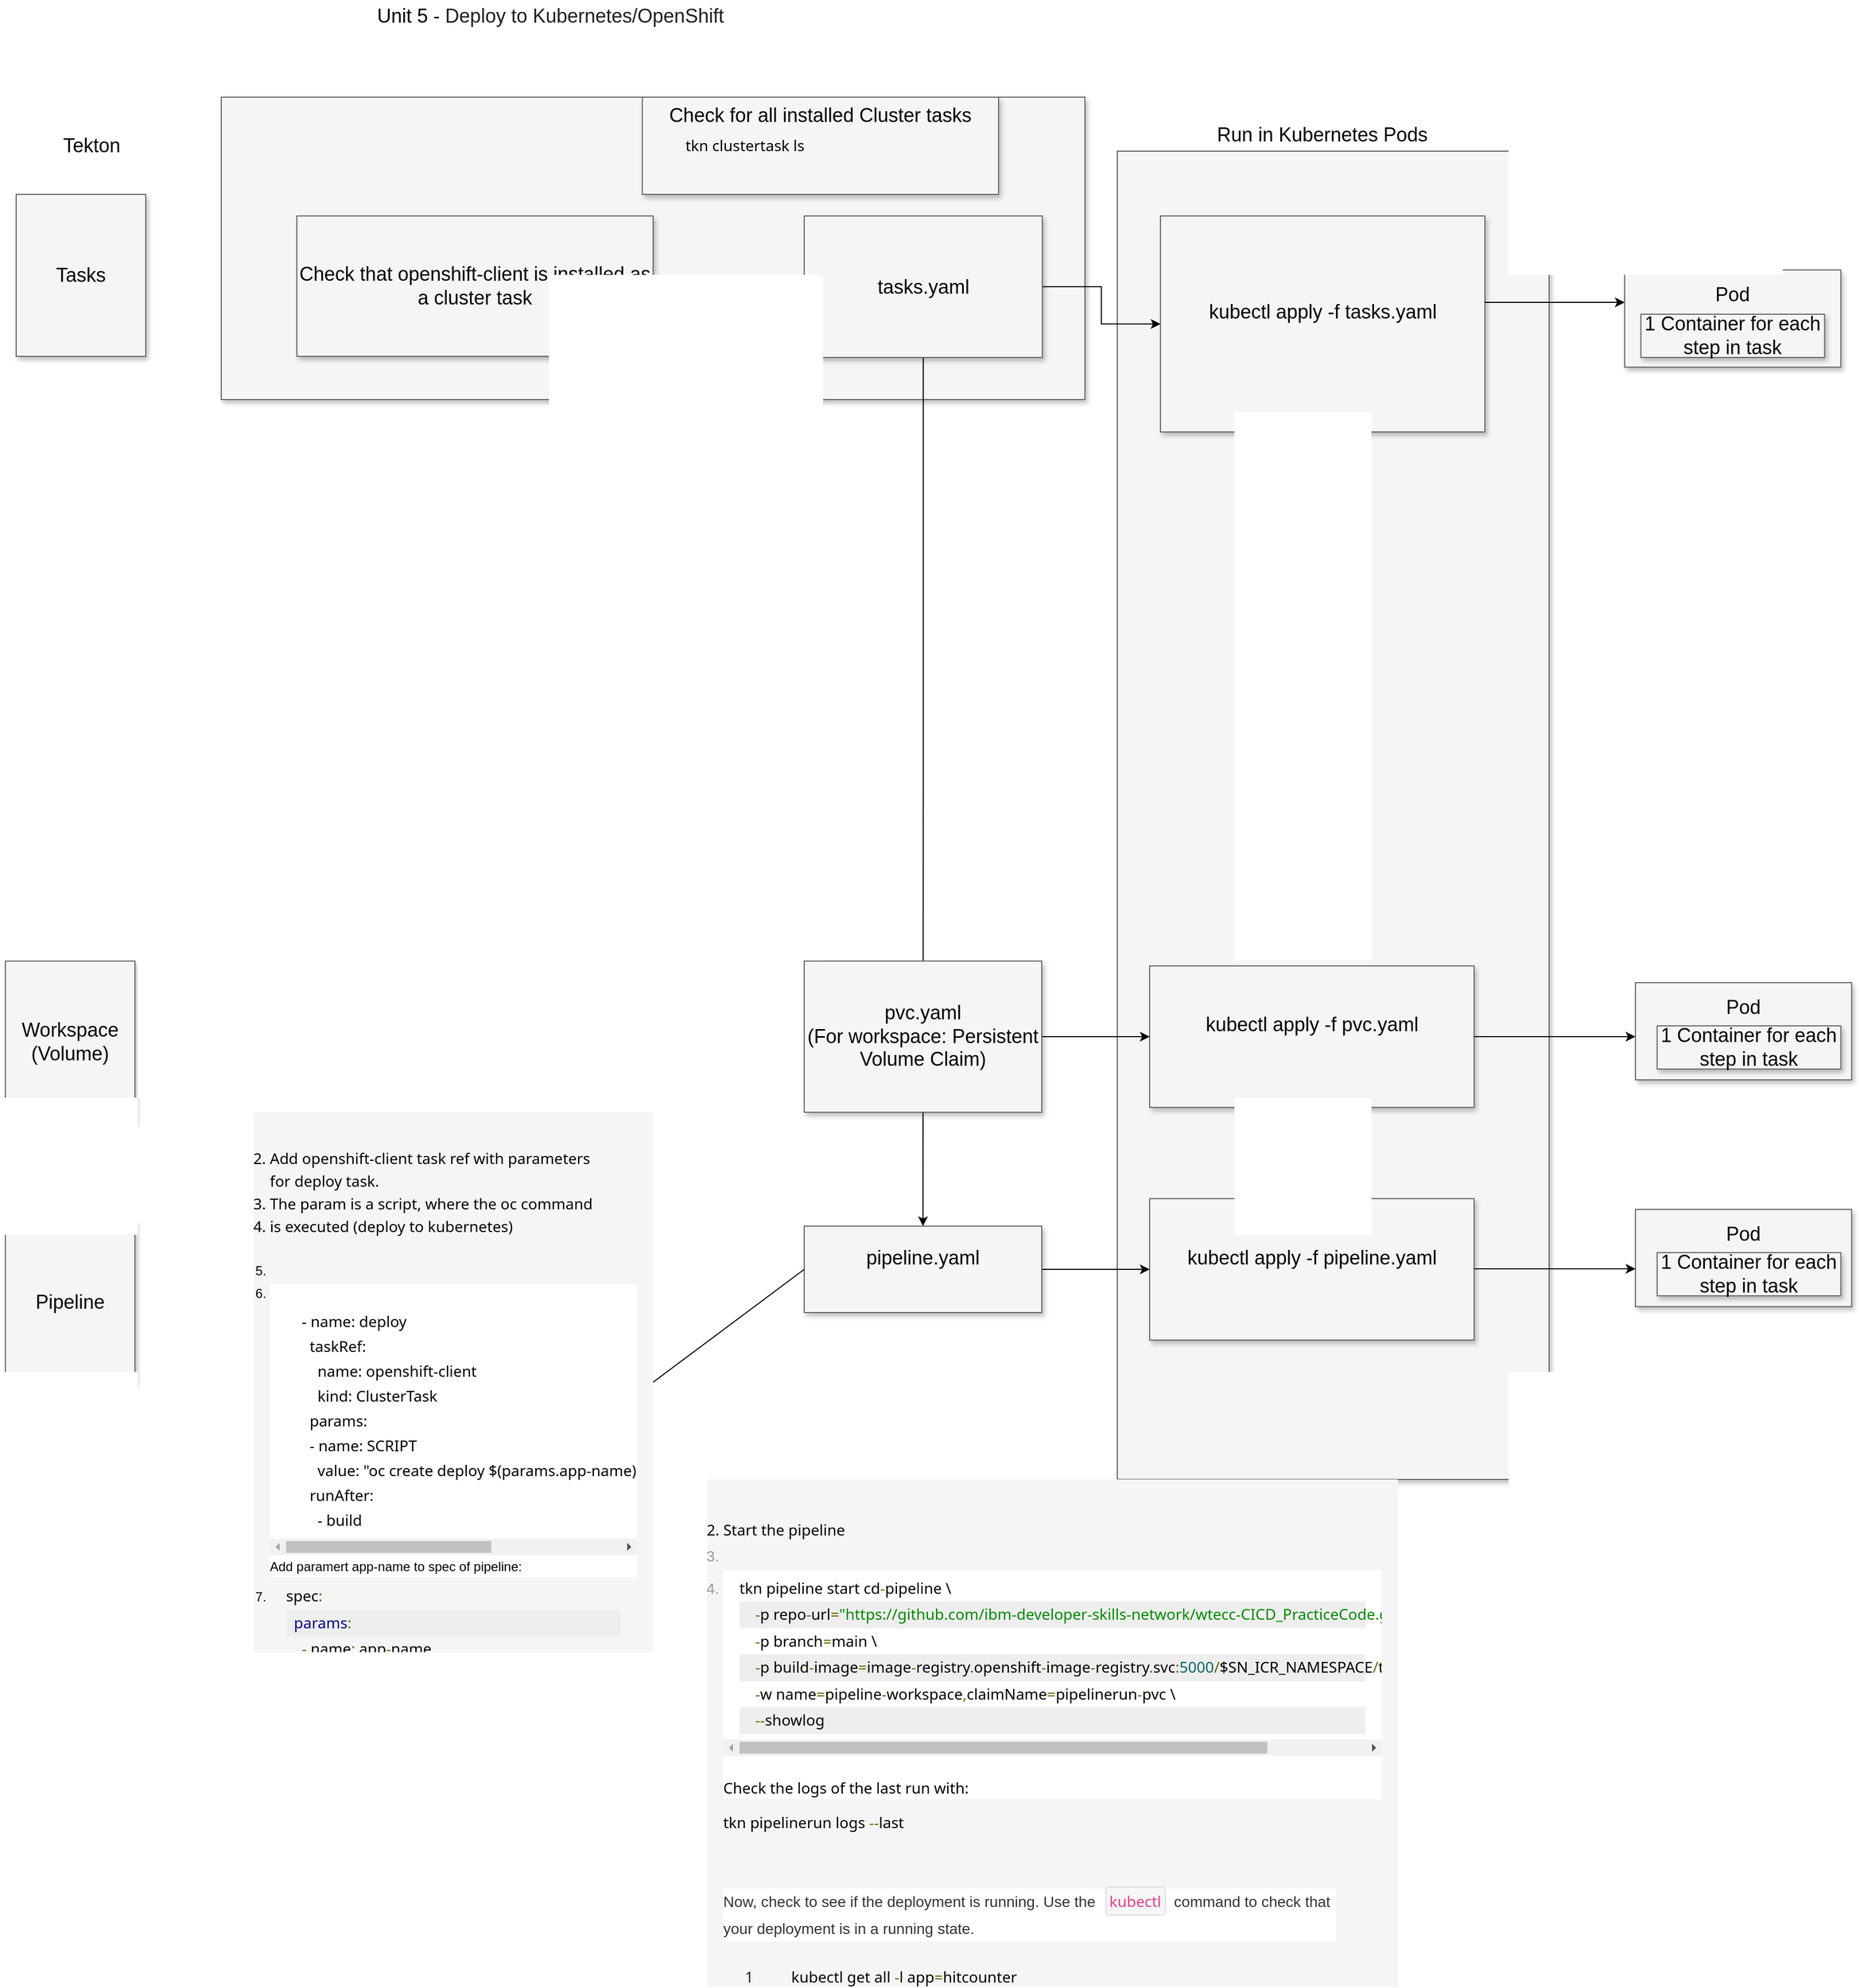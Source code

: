 <mxfile version="24.6.5" type="github">
  <diagram name="Page-1" id="90a13364-a465-7bf4-72fc-28e22215d7a0">
    <mxGraphModel dx="1434" dy="780" grid="1" gridSize="10" guides="1" tooltips="1" connect="1" arrows="1" fold="1" page="1" pageScale="1.5" pageWidth="1169" pageHeight="826" background="none" math="0" shadow="0">
      <root>
        <mxCell id="0" style=";html=1;" />
        <mxCell id="1" style=";html=1;" parent="0" />
        <mxCell id="V4-tu-K6Rpd_aIwKzUje-17" value="" style="whiteSpace=wrap;html=1;shadow=1;fontSize=18;fillColor=#f5f5f5;strokeColor=#666666;" vertex="1" parent="1">
          <mxGeometry x="1040" y="310" width="400" height="1230" as="geometry" />
        </mxCell>
        <mxCell id="V4-tu-K6Rpd_aIwKzUje-14" value="" style="whiteSpace=wrap;html=1;shadow=1;fontSize=18;fillColor=#f5f5f5;strokeColor=#666666;" vertex="1" parent="1">
          <mxGeometry x="210" y="260" width="800" height="280" as="geometry" />
        </mxCell>
        <mxCell id="3a17f1ce550125da-13" style="edgeStyle=elbowEdgeStyle;rounded=0;html=1;startArrow=none;startFill=0;jettySize=auto;orthogonalLoop=1;fontSize=18;elbow=vertical;" parent="1" source="3a17f1ce550125da-4" target="3a17f1ce550125da-2" edge="1">
          <mxGeometry relative="1" as="geometry" />
        </mxCell>
        <mxCell id="V4-tu-K6Rpd_aIwKzUje-25" value="" style="edgeStyle=orthogonalEdgeStyle;rounded=0;orthogonalLoop=1;jettySize=auto;html=1;" edge="1" parent="1" source="3a17f1ce550125da-2" target="V4-tu-K6Rpd_aIwKzUje-9">
          <mxGeometry relative="1" as="geometry" />
        </mxCell>
        <mxCell id="3a17f1ce550125da-2" value="pipeline.yaml&lt;div&gt;&lt;br&gt;&lt;/div&gt;" style="whiteSpace=wrap;html=1;shadow=1;fontSize=18;fillColor=#f5f5f5;strokeColor=#666666;" parent="1" vertex="1">
          <mxGeometry x="750" y="1305.5" width="220" height="80" as="geometry" />
        </mxCell>
        <mxCell id="V4-tu-K6Rpd_aIwKzUje-21" style="edgeStyle=orthogonalEdgeStyle;rounded=0;orthogonalLoop=1;jettySize=auto;html=1;exitX=1;exitY=0.5;exitDx=0;exitDy=0;entryX=0;entryY=0.5;entryDx=0;entryDy=0;" edge="1" parent="1" source="3a17f1ce550125da-4" target="V4-tu-K6Rpd_aIwKzUje-3">
          <mxGeometry relative="1" as="geometry" />
        </mxCell>
        <mxCell id="3a17f1ce550125da-4" value="tasks.yaml" style="whiteSpace=wrap;html=1;shadow=1;fontSize=18;fillColor=#f5f5f5;strokeColor=#666666;" parent="1" vertex="1">
          <mxGeometry x="750" y="370" width="220.5" height="131" as="geometry" />
        </mxCell>
        <mxCell id="3a17f1ce550125da-8" value="Tasks" style="whiteSpace=wrap;html=1;shadow=1;fontSize=18;fillColor=#f5f5f5;strokeColor=#666666;" parent="1" vertex="1">
          <mxGeometry x="20" y="350" width="120" height="150" as="geometry" />
        </mxCell>
        <mxCell id="V4-tu-K6Rpd_aIwKzUje-23" value="" style="edgeStyle=orthogonalEdgeStyle;rounded=0;orthogonalLoop=1;jettySize=auto;html=1;" edge="1" parent="1" source="V4-tu-K6Rpd_aIwKzUje-1" target="V4-tu-K6Rpd_aIwKzUje-8">
          <mxGeometry relative="1" as="geometry" />
        </mxCell>
        <mxCell id="V4-tu-K6Rpd_aIwKzUje-1" value="pvc.yaml&lt;br&gt;(For workspace: Persistent Volume Claim)" style="whiteSpace=wrap;html=1;shadow=1;fontSize=18;fillColor=#f5f5f5;strokeColor=#666666;" vertex="1" parent="1">
          <mxGeometry x="750" y="1060" width="220" height="140" as="geometry" />
        </mxCell>
        <UserObject label="kubectl apply -f tasks.yaml&lt;div&gt;&lt;br/&gt;&lt;/div&gt;" link="$ kubectl apply -f tasks.yaml&#xa;task.tekton.dev/echo created&#xa;task.tekton.dev/checkout created" id="V4-tu-K6Rpd_aIwKzUje-3">
          <mxCell style="whiteSpace=wrap;html=1;shadow=1;fontSize=18;fillColor=#f5f5f5;strokeColor=#666666;" vertex="1" parent="1">
            <mxGeometry x="1080" y="370" width="300.5" height="200" as="geometry" />
          </mxCell>
        </UserObject>
        <mxCell id="V4-tu-K6Rpd_aIwKzUje-7" value="Check that openshift-client is installed as a cluster task&lt;span style=&quot;text-align: start;&quot;&gt;&lt;br&gt;&lt;/span&gt;" style="whiteSpace=wrap;html=1;shadow=1;fontSize=18;fillColor=#f5f5f5;strokeColor=#666666;" vertex="1" parent="1">
          <mxGeometry x="280" y="370" width="330" height="130" as="geometry" />
        </mxCell>
        <UserObject label="kubectl apply -f pvc.yaml&lt;span style=&quot;color: rgba(0, 0, 0, 0); font-family: monospace; font-size: 0px; text-align: start; text-wrap: nowrap;&quot;&gt;%3CmxGraphModel%3E%3Croot%3E%3CmxCell%20id%3D%220%22%2F%3E%3CmxCell%20id%3D%221%22%20parent%3D%220%22%2F%3E%3CUserObject%20label%3D%22kubectl%20apply%20-f%20tasks.yaml%26lt%3Bdiv%26gt%3B%26lt%3Bbr%2F%26gt%3B%26lt%3B%2Fdiv%26gt%3B%22%20link%3D%22%24%20kubectl%20apply%20-f%20tasks.yaml%26%2310%3Btask.tekton.dev%2Fecho%20created%26%2310%3Btask.tekton.dev%2Fcheckout%20created%22%20id%3D%222%22%3E%3CmxCell%20style%3D%22whiteSpace%3Dwrap%3Bhtml%3D1%3Bshadow%3D1%3BfontSize%3D18%3BfillColor%3D%23f5f5f5%3BstrokeColor%3D%23666666%3B%22%20vertex%3D%221%22%20parent%3D%221%22%3E%3CmxGeometry%20x%3D%22240%22%20y%3D%22860%22%20width%3D%22300.5%22%20height%3D%22131%22%20as%3D%22geometry%22%2F%3E%3C%2FmxCell%3E%3C%2FUserObject%3E%3C%2Froot%3E%3C%2FmxGraphModel%3E&lt;/span&gt;&lt;div&gt;&lt;br&gt;&lt;/div&gt;" link="$ kubectl apply -f tasks.yaml&#xa;task.tekton.dev/echo created&#xa;task.tekton.dev/checkout created" id="V4-tu-K6Rpd_aIwKzUje-8">
          <mxCell style="whiteSpace=wrap;html=1;shadow=1;fontSize=18;fillColor=#f5f5f5;strokeColor=#666666;" vertex="1" parent="1">
            <mxGeometry x="1070" y="1064.5" width="300.5" height="131" as="geometry" />
          </mxCell>
        </UserObject>
        <UserObject label="kubectl apply -f pipeline.yaml&lt;span style=&quot;color: rgba(0, 0, 0, 0); font-family: monospace; font-size: 0px; text-align: start; text-wrap: nowrap;&quot;&gt;%3CmxGraphModel%3E%3Croot%3E%3CmxCell%20id%3D%220%22%2F%3E%3CmxCell%20id%3D%221%22%20parent%3D%220%22%2F%3E%3CUserObject%20label%3D%22kubectl%20apply%20-f%20tasks.yaml%26lt%3Bdiv%26gt%3B%26lt%3Bbr%2F%26gt%3B%26lt%3B%2Fdiv%26gt%3B%22%20link%3D%22%24%20kubectl%20apply%20-f%20tasks.yaml%26%2310%3Btask.tekton.dev%2Fecho%20created%26%2310%3Btask.tekton.dev%2Fcheckout%20created%22%20id%3D%222%22%3E%3CmxCell%20style%3D%22whiteSpace%3Dwrap%3Bhtml%3D1%3Bshadow%3D1%3BfontSize%3D18%3BfillColor%3D%23f5f5f5%3BstrokeColor%3D%23666666%3B%22%20vertex%3D%221%22%20parent%3D%221%22%3E%3CmxGeometry%20x%3D%221070%22%20y%3D%22589%22%20width%3D%22300.5%22%20height%3D%22131%22%20as%3D%22geometry%22%2F%3E%3C%2FmxCell%3E%3C%2FUserObject%3E%3C%2Froot%3E%3C%2FmxGraphModel%3E&lt;/span&gt;&lt;div&gt;&lt;br&gt;&lt;/div&gt;" link="$ kubectl apply -f tasks.yaml&#xa;task.tekton.dev/echo created&#xa;task.tekton.dev/checkout created" id="V4-tu-K6Rpd_aIwKzUje-9">
          <mxCell style="whiteSpace=wrap;html=1;shadow=1;fontSize=18;fillColor=#f5f5f5;strokeColor=#666666;" vertex="1" parent="1">
            <mxGeometry x="1070" y="1280" width="300.5" height="131" as="geometry" />
          </mxCell>
        </UserObject>
        <mxCell id="V4-tu-K6Rpd_aIwKzUje-18" value="Run in Kubernetes Pods" style="text;html=1;align=center;verticalAlign=middle;whiteSpace=wrap;rounded=0;fontSize=18;" vertex="1" parent="1">
          <mxGeometry x="1130" y="280" width="200" height="30" as="geometry" />
        </mxCell>
        <mxCell id="V4-tu-K6Rpd_aIwKzUje-26" value="Pipeline" style="whiteSpace=wrap;html=1;shadow=1;fontSize=18;fillColor=#f5f5f5;strokeColor=#666666;" vertex="1" parent="1">
          <mxGeometry x="10" y="1301" width="120" height="150" as="geometry" />
        </mxCell>
        <mxCell id="V4-tu-K6Rpd_aIwKzUje-27" value="Workspace&lt;br&gt;(Volume)" style="whiteSpace=wrap;html=1;shadow=1;fontSize=18;fillColor=#f5f5f5;strokeColor=#666666;" vertex="1" parent="1">
          <mxGeometry x="10" y="1060" width="120" height="150" as="geometry" />
        </mxCell>
        <mxCell id="V4-tu-K6Rpd_aIwKzUje-28" value="Tekton" style="text;html=1;align=center;verticalAlign=middle;whiteSpace=wrap;rounded=0;fontSize=18;" vertex="1" parent="1">
          <mxGeometry x="10" y="290" width="160" height="30" as="geometry" />
        </mxCell>
        <mxCell id="V4-tu-K6Rpd_aIwKzUje-31" value="Unit 5 -&amp;nbsp;&lt;span style=&quot;background-color: rgb(255, 255, 255); color: rgb(31, 31, 31); letter-spacing: var(--cds-letter-spacing-display2); text-align: start;&quot;&gt;Deploy to Kubernetes/OpenShift&lt;/span&gt;" style="text;html=1;align=center;verticalAlign=middle;whiteSpace=wrap;rounded=0;fontSize=18;" vertex="1" parent="1">
          <mxGeometry x="260" y="170" width="510" height="30" as="geometry" />
        </mxCell>
        <mxCell id="V4-tu-K6Rpd_aIwKzUje-32" value="Check for all installed Cluster tasks&lt;br&gt;&lt;ol style=&quot;padding: 5px 15px; margin: 0px; box-sizing: border-box; color: rgb(153, 153, 153); overflow-x: auto; flex: 1 1 0%; line-height: 1.75em; font-family: Consolas, &amp;quot;YaHei Consolas Hybrid&amp;quot;, &amp;quot;Meiryo UI&amp;quot;, &amp;quot;Malgun Gothic&amp;quot;, &amp;quot;Segoe UI&amp;quot;, &amp;quot;Trebuchet MS&amp;quot;, Helvetica, monospace, monospace; font-size: 14px; text-align: left; white-space: pre;&quot; class=&quot;linenums&quot;&gt;&lt;li style=&quot;padding: 0px; margin: 0px; box-sizing: border-box; list-style-type: &amp;quot;&amp;quot;;&quot; class=&quot;L0&quot;&gt;&lt;code style=&quot;padding: 0px; margin: 0px; box-sizing: border-box; font-family: Consolas, &amp;quot;YaHei Consolas Hybrid&amp;quot;, &amp;quot;Meiryo UI&amp;quot;, &amp;quot;Malgun Gothic&amp;quot;, &amp;quot;Segoe UI&amp;quot;, &amp;quot;Trebuchet MS&amp;quot;, Helvetica, monospace, monospace; font-size: inherit; color: inherit; overflow-wrap: normal; word-break: normal; background: none; border-radius: 3px; border: none; display: inline; max-width: initial; overflow: initial; line-height: inherit;&quot; class=&quot;language-bash&quot;&gt;&lt;span style=&quot;padding: 0px; margin: 0px; box-sizing: border-box; color: rgb(0, 0, 0);&quot; class=&quot;pln&quot;&gt;tkn clustertask ls&lt;/span&gt;&lt;/code&gt;&lt;/li&gt;&lt;/ol&gt;&lt;div style=&quot;text-align: center;&quot;&gt;&lt;span style=&quot;font-size: 0px; text-wrap: nowrap; color: rgba(0, 0, 0, 0); font-family: monospace; text-align: start; background-color: initial;&quot;&gt;tkn hub install task git-clone --version 0.8&lt;/span&gt;&lt;/div&gt;" style="whiteSpace=wrap;html=1;shadow=1;fontSize=18;fillColor=#f5f5f5;strokeColor=#666666;" vertex="1" parent="1">
          <mxGeometry x="600" y="260" width="330" height="90" as="geometry" />
        </mxCell>
        <mxCell id="V4-tu-K6Rpd_aIwKzUje-39" value="" style="endArrow=none;html=1;rounded=0;entryX=0;entryY=0.5;entryDx=0;entryDy=0;exitX=1;exitY=0.5;exitDx=0;exitDy=0;" edge="1" parent="1" source="V4-tu-K6Rpd_aIwKzUje-44" target="3a17f1ce550125da-2">
          <mxGeometry width="50" height="50" relative="1" as="geometry">
            <mxPoint x="600" y="1345.5" as="sourcePoint" />
            <mxPoint x="640" y="1301" as="targetPoint" />
          </mxGeometry>
        </mxCell>
        <mxCell id="V4-tu-K6Rpd_aIwKzUje-44" value="&lt;ol class=&quot;linenums&quot; style=&quot;padding: 5px 15px; margin: 0px; box-sizing: border-box; overflow-x: auto; flex: 1 1 0%; line-height: 1.75em;&quot;&gt;&lt;li class=&quot;L0&quot; style=&quot;font-size: 14px; white-space: pre; font-family: Consolas, &amp;quot;YaHei Consolas Hybrid&amp;quot;, &amp;quot;Meiryo UI&amp;quot;, &amp;quot;Malgun Gothic&amp;quot;, &amp;quot;Segoe UI&amp;quot;, &amp;quot;Trebuchet MS&amp;quot;, Helvetica, monospace, monospace; color: rgb(153, 153, 153); padding: 0px; margin: 0px; box-sizing: border-box; list-style-type: &amp;quot;&amp;quot;;&quot;&gt;&lt;span style=&quot;color: rgba(0, 0, 0, 0); font-family: monospace; font-size: 0px; white-space-collapse: collapse;&quot;&gt;Add Nosetest task%3CmxGraphModel%3E%3Croot%3E%3CmxCell%20id%3D%220%22%2F%3E%3CmxCell%20id%3D%221%22%20parent%3D%220%22%2F%3E%3CmxCell%20id%3D%222%22%20value%3D%22%26lt%3Bol%20class%3D%26quot%3Blinenums%26quot%3B%20style%3D%26quot%3Bpadding%3A%205px%2015px%3B%20margin%3A%200px%3B%20box-sizing%3A%20border-box%3B%20color%3A%20rgb(153%2C%20153%2C%20153)%3B%20overflow-x%3A%20auto%3B%20flex%3A%201%201%200%25%3B%20line-height%3A%201.75em%3B%20font-family%3A%20Consolas%2C%20%26amp%3Bquot%3BYaHei%20Consolas%20Hybrid%26amp%3Bquot%3B%2C%20%26amp%3Bquot%3BMeiryo%20UI%26amp%3Bquot%3B%2C%20%26amp%3Bquot%3BMalgun%20Gothic%26amp%3Bquot%3B%2C%20%26amp%3Bquot%3BSegoe%20UI%26amp%3Bquot%3B%2C%20%26amp%3Bquot%3BTrebuchet%20MS%26amp%3Bquot%3B%2C%20Helvetica%2C%20monospace%2C%20monospace%3B%20font-size%3A%2014px%3B%20white-space%3A%20pre%3B%26quot%3B%26gt%3B%26lt%3Bli%20class%3D%26quot%3BL0%26quot%3B%20style%3D%26quot%3Bpadding%3A%200px%3B%20margin%3A%200px%3B%20box-sizing%3A%20border-box%3B%20list-style-type%3A%20%26amp%3Bquot%3B%26amp%3Bquot%3B%3B%26quot%3B%26gt%3B%26lt%3Bcode%20class%3D%26quot%3Blanguage-yaml%26quot%3B%20style%3D%26quot%3Bpadding%3A%200px%3B%20margin%3A%200px%3B%20box-sizing%3A%20border-box%3B%20font-family%3A%20Consolas%2C%20%26amp%3Bquot%3BYaHei%20Consolas%20Hybrid%26amp%3Bquot%3B%2C%20%26amp%3Bquot%3BMeiryo%20UI%26amp%3Bquot%3B%2C%20%26amp%3Bquot%3BMalgun%20Gothic%26amp%3Bquot%3B%2C%20%26amp%3Bquot%3BSegoe%20UI%26amp%3Bquot%3B%2C%20%26amp%3Bquot%3BTrebuchet%20MS%26amp%3Bquot%3B%2C%20Helvetica%2C%20monospace%2C%20monospace%3B%20font-size%3A%20inherit%3B%20color%3A%20inherit%3B%20overflow-wrap%3A%20normal%3B%20word-break%3A%20normal%3B%20background%3A%20none%3B%20border-radius%3A%203px%3B%20border%3A%20none%3B%20display%3A%20inline%3B%20max-width%3A%20initial%3B%20overflow%3A%20initial%3B%20line-height%3A%20inherit%3B%26quot%3B%26gt%3B%26lt%3Bspan%20class%3D%26quot%3Bpln%26quot%3B%20style%3D%26quot%3Bpadding%3A%200px%3B%20margin%3A%200px%3B%20box-sizing%3A%20border-box%3B%20color%3A%20rgb(0%2C%200%2C%200)%3B%26quot%3B%26gt%3BAdd%20Lint%20task%20ref%20with%20parameters%3A%26lt%3B%2Fspan%26gt%3B%26lt%3B%2Fcode%26gt%3B%26lt%3B%2Fli%26gt%3B%26lt%3Bli%20class%3D%26quot%3BL0%26quot%3B%20style%3D%26quot%3Bpadding%3A%200px%3B%20margin%3A%200px%3B%20box-sizing%3A%20border-box%3B%20list-style-type%3A%20%26amp%3Bquot%3B%26amp%3Bquot%3B%3B%26quot%3B%26gt%3B%26lt%3Bcode%20class%3D%26quot%3Blanguage-yaml%26quot%3B%20style%3D%26quot%3Bpadding%3A%200px%3B%20margin%3A%200px%3B%20box-sizing%3A%20border-box%3B%20font-family%3A%20Consolas%2C%20%26amp%3Bquot%3BYaHei%20Consolas%20Hybrid%26amp%3Bquot%3B%2C%20%26amp%3Bquot%3BMeiryo%20UI%26amp%3Bquot%3B%2C%20%26amp%3Bquot%3BMalgun%20Gothic%26amp%3Bquot%3B%2C%20%26amp%3Bquot%3BSegoe%20UI%26amp%3Bquot%3B%2C%20%26amp%3Bquot%3BTrebuchet%20MS%26amp%3Bquot%3B%2C%20Helvetica%2C%20monospace%2C%20monospace%3B%20font-size%3A%20inherit%3B%20color%3A%20inherit%3B%20overflow-wrap%3A%20normal%3B%20word-break%3A%20normal%3B%20background%3A%20none%3B%20border-radius%3A%203px%3B%20border%3A%20none%3B%20display%3A%20inline%3B%20max-width%3A%20initial%3B%20overflow%3A%20initial%3B%20line-height%3A%20inherit%3B%26quot%3B%26gt%3B%26lt%3Bspan%20class%3D%26quot%3Bpln%26quot%3B%20style%3D%26quot%3Bpadding%3A%200px%3B%20margin%3A%200px%3B%20box-sizing%3A%20border-box%3B%20color%3A%20rgb(0%2C%200%2C%200)%3B%26quot%3B%26gt%3B%26lt%3Bbr%26gt%3B%26lt%3B%2Fspan%26gt%3B%26lt%3B%2Fcode%26gt%3B%26lt%3B%2Fli%26gt%3B%26lt%3Bli%20class%3D%26quot%3BL0%26quot%3B%20style%3D%26quot%3Bpadding%3A%200px%3B%20margin%3A%200px%3B%20box-sizing%3A%20border-box%3B%20list-style-type%3A%20%26amp%3Bquot%3B%26amp%3Bquot%3B%3B%26quot%3B%26gt%3B%26lt%3Bcode%20class%3D%26quot%3Blanguage-yaml%26quot%3B%20style%3D%26quot%3Bpadding%3A%200px%3B%20margin%3A%200px%3B%20box-sizing%3A%20border-box%3B%20font-family%3A%20Consolas%2C%20%26amp%3Bquot%3BYaHei%20Consolas%20Hybrid%26amp%3Bquot%3B%2C%20%26amp%3Bquot%3BMeiryo%20UI%26amp%3Bquot%3B%2C%20%26amp%3Bquot%3BMalgun%20Gothic%26amp%3Bquot%3B%2C%20%26amp%3Bquot%3BSegoe%20UI%26amp%3Bquot%3B%2C%20%26amp%3Bquot%3BTrebuchet%20MS%26amp%3Bquot%3B%2C%20Helvetica%2C%20monospace%2C%20monospace%3B%20font-size%3A%20inherit%3B%20color%3A%20inherit%3B%20overflow-wrap%3A%20normal%3B%20word-break%3A%20normal%3B%20background%3A%20none%3B%20border-radius%3A%203px%3B%20border%3A%20none%3B%20display%3A%20inline%3B%20max-width%3A%20initial%3B%20overflow%3A%20initial%3B%20line-height%3A%20inherit%3B%26quot%3B%26gt%3B%26lt%3Bspan%20class%3D%26quot%3Bpln%26quot%3B%20style%3D%26quot%3Bpadding%3A%200px%3B%20margin%3A%200px%3B%20box-sizing%3A%20border-box%3B%20color%3A%20rgb(0%2C%200%2C%200)%3B%26quot%3B%26gt%3B%20%20%20%20%26lt%3B%2Fspan%26gt%3B%26lt%3Bspan%20class%3D%26quot%3Bpun%26quot%3B%20style%3D%26quot%3Bpadding%3A%200px%3B%20margin%3A%200px%3B%20box-sizing%3A%20border-box%3B%20color%3A%20rgb(102%2C%20102%2C%200)%3B%26quot%3B%26gt%3B-%26lt%3B%2Fspan%26gt%3B%26lt%3Bspan%20class%3D%26quot%3Bpln%26quot%3B%20style%3D%26quot%3Bpadding%3A%200px%3B%20margin%3A%200px%3B%20box-sizing%3A%20border-box%3B%20color%3A%20rgb(0%2C%200%2C%200)%3B%26quot%3B%26gt%3B%20name%26lt%3B%2Fspan%26gt%3B%26lt%3Bspan%20class%3D%26quot%3Bpun%26quot%3B%20style%3D%26quot%3Bpadding%3A%200px%3B%20margin%3A%200px%3B%20box-sizing%3A%20border-box%3B%20color%3A%20rgb(102%2C%20102%2C%200)%3B%26quot%3B%26gt%3B%3A%26lt%3B%2Fspan%26gt%3B%26lt%3Bspan%20class%3D%26quot%3Bpln%26quot%3B%20style%3D%26quot%3Bpadding%3A%200px%3B%20margin%3A%200px%3B%20box-sizing%3A%20border-box%3B%20color%3A%20rgb(0%2C%200%2C%200)%3B%26quot%3B%26gt%3B%20lint%26lt%3B%2Fspan%26gt%3B%26lt%3B%2Fcode%26gt%3B%26lt%3B%2Fli%26gt%3B%26lt%3Bli%20class%3D%26quot%3BL1%26quot%3B%20style%3D%26quot%3Bpadding%3A%200px%3B%20margin%3A%200px%3B%20box-sizing%3A%20border-box%3B%20list-style-type%3A%20%26amp%3Bquot%3B%26amp%3Bquot%3B%3B%20background%3A%20rgb(238%2C%20238%2C%20238)%3B%26quot%3B%26gt%3B%26lt%3Bcode%20class%3D%26quot%3Blanguage-yaml%26quot%3B%20style%3D%26quot%3Bpadding%3A%200px%3B%20margin%3A%200px%3B%20box-sizing%3A%20border-box%3B%20font-family%3A%20Consolas%2C%20%26amp%3Bquot%3BYaHei%20Consolas%20Hybrid%26amp%3Bquot%3B%2C%20%26amp%3Bquot%3BMeiryo%20UI%26amp%3Bquot%3B%2C%20%26amp%3Bquot%3BMalgun%20Gothic%26amp%3Bquot%3B%2C%20%26amp%3Bquot%3BSegoe%20UI%26amp%3Bquot%3B%2C%20%26amp%3Bquot%3BTrebuchet%20MS%26amp%3Bquot%3B%2C%20Helvetica%2C%20monospace%2C%20monospace%3B%20font-size%3A%20inherit%3B%20color%3A%20inherit%3B%20overflow-wrap%3A%20normal%3B%20word-break%3A%20normal%3B%20background%3A%20none%3B%20border-radius%3A%203px%3B%20border%3A%20none%3B%20display%3A%20inline%3B%20max-width%3A%20initial%3B%20overflow%3A%20initial%3B%20line-height%3A%20inherit%3B%26quot%3B%26gt%3B%26lt%3Bspan%20class%3D%26quot%3Bpln%26quot%3B%20style%3D%26quot%3Bpadding%3A%200px%3B%20margin%3A%200px%3B%20box-sizing%3A%20border-box%3B%20color%3A%20rgb(0%2C%200%2C%200)%3B%26quot%3B%26gt%3B%20%20%20%20%20%20workspaces%26lt%3B%2Fspan%26gt%3B%26lt%3Bspan%20class%3D%26quot%3Bpun%26quot%3B%20style%3D%26quot%3Bpadding%3A%200px%3B%20margin%3A%200px%3B%20box-sizing%3A%20border-box%3B%20color%3A%20rgb(102%2C%20102%2C%200)%3B%26quot%3B%26gt%3B%3A%26lt%3B%2Fspan%26gt%3B%26lt%3B%2Fcode%26gt%3B%26lt%3B%2Fli%26gt%3B%26lt%3Bli%20class%3D%26quot%3BL2%26quot%3B%20style%3D%26quot%3Bpadding%3A%200px%3B%20margin%3A%200px%3B%20box-sizing%3A%20border-box%3B%20list-style-type%3A%20%26amp%3Bquot%3B%26amp%3Bquot%3B%3B%26quot%3B%26gt%3B%26lt%3Bcode%20class%3D%26quot%3Blanguage-yaml%26quot%3B%20style%3D%26quot%3Bpadding%3A%200px%3B%20margin%3A%200px%3B%20box-sizing%3A%20border-box%3B%20font-family%3A%20Consolas%2C%20%26amp%3Bquot%3BYaHei%20Consolas%20Hybrid%26amp%3Bquot%3B%2C%20%26amp%3Bquot%3BMeiryo%20UI%26amp%3Bquot%3B%2C%20%26amp%3Bquot%3BMalgun%20Gothic%26amp%3Bquot%3B%2C%20%26amp%3Bquot%3BSegoe%20UI%26amp%3Bquot%3B%2C%20%26amp%3Bquot%3BTrebuchet%20MS%26amp%3Bquot%3B%2C%20Helvetica%2C%20monospace%2C%20monospace%3B%20font-size%3A%20inherit%3B%20color%3A%20inherit%3B%20overflow-wrap%3A%20normal%3B%20word-break%3A%20normal%3B%20background%3A%20none%3B%20border-radius%3A%203px%3B%20border%3A%20none%3B%20display%3A%20inline%3B%20max-width%3A%20initial%3B%20overflow%3A%20initial%3B%20line-height%3A%20inherit%3B%26quot%3B%26gt%3B%26lt%3Bspan%20class%3D%26quot%3Bpln%26quot%3B%20style%3D%26quot%3Bpadding%3A%200px%3B%20margin%3A%200px%3B%20box-sizing%3A%20border-box%3B%20color%3A%20rgb(0%2C%200%2C%200)%3B%26quot%3B%26gt%3B%20%20%20%20%20%20%20%20%26lt%3B%2Fspan%26gt%3B%26lt%3Bspan%20class%3D%26quot%3Bpun%26quot%3B%20style%3D%26quot%3Bpadding%3A%200px%3B%20margin%3A%200px%3B%20box-sizing%3A%20border-box%3B%20color%3A%20rgb(102%2C%20102%2C%200)%3B%26quot%3B%26gt%3B-%26lt%3B%2Fspan%26gt%3B%26lt%3Bspan%20class%3D%26quot%3Bpln%26quot%3B%20style%3D%26quot%3Bpadding%3A%200px%3B%20margin%3A%200px%3B%20box-sizing%3A%20border-box%3B%20color%3A%20rgb(0%2C%200%2C%200)%3B%26quot%3B%26gt%3B%20name%26lt%3B%2Fspan%26gt%3B%26lt%3Bspan%20class%3D%26quot%3Bpun%26quot%3B%20style%3D%26quot%3Bpadding%3A%200px%3B%20margin%3A%200px%3B%20box-sizing%3A%20border-box%3B%20color%3A%20rgb(102%2C%20102%2C%200)%3B%26quot%3B%26gt%3B%3A%26lt%3B%2Fspan%26gt%3B%26lt%3Bspan%20class%3D%26quot%3Bpln%26quot%3B%20style%3D%26quot%3Bpadding%3A%200px%3B%20margin%3A%200px%3B%20box-sizing%3A%20border-box%3B%20color%3A%20rgb(0%2C%200%2C%200)%3B%26quot%3B%26gt%3B%20source%26lt%3B%2Fspan%26gt%3B%26lt%3B%2Fcode%26gt%3B%26lt%3B%2Fli%26gt%3B%26lt%3Bli%20class%3D%26quot%3BL3%26quot%3B%20style%3D%26quot%3Bpadding%3A%200px%3B%20margin%3A%200px%3B%20box-sizing%3A%20border-box%3B%20list-style-type%3A%20%26amp%3Bquot%3B%26amp%3Bquot%3B%3B%20background%3A%20rgb(238%2C%20238%2C%20238)%3B%26quot%3B%26gt%3B%26lt%3Bcode%20class%3D%26quot%3Blanguage-yaml%26quot%3B%20style%3D%26quot%3Bpadding%3A%200px%3B%20margin%3A%200px%3B%20box-sizing%3A%20border-box%3B%20font-family%3A%20Consolas%2C%20%26amp%3Bquot%3BYaHei%20Consolas%20Hybrid%26amp%3Bquot%3B%2C%20%26amp%3Bquot%3BMeiryo%20UI%26amp%3Bquot%3B%2C%20%26amp%3Bquot%3BMalgun%20Gothic%26amp%3Bquot%3B%2C%20%26amp%3Bquot%3BSegoe%20UI%26amp%3Bquot%3B%2C%20%26amp%3Bquot%3BTrebuchet%20MS%26amp%3Bquot%3B%2C%20Helvetica%2C%20monospace%2C%20monospace%3B%20font-size%3A%20inherit%3B%20color%3A%20inherit%3B%20overflow-wrap%3A%20normal%3B%20word-break%3A%20normal%3B%20background%3A%20none%3B%20border-radius%3A%203px%3B%20border%3A%20none%3B%20display%3A%20inline%3B%20max-width%3A%20initial%3B%20overflow%3A%20initial%3B%20line-height%3A%20inherit%3B%26quot%3B%26gt%3B%26lt%3Bspan%20class%3D%26quot%3Bpln%26quot%3B%20style%3D%26quot%3Bpadding%3A%200px%3B%20margin%3A%200px%3B%20box-sizing%3A%20border-box%3B%20color%3A%20rgb(0%2C%200%2C%200)%3B%26quot%3B%26gt%3B%20%20%20%20%20%20%20%20%20%20workspace%26lt%3B%2Fspan%26gt%3B%26lt%3Bspan%20class%3D%26quot%3Bpun%26quot%3B%20style%3D%26quot%3Bpadding%3A%200px%3B%20margin%3A%200px%3B%20box-sizing%3A%20border-box%3B%20color%3A%20rgb(102%2C%20102%2C%200)%3B%26quot%3B%26gt%3B%3A%26lt%3B%2Fspan%26gt%3B%26lt%3Bspan%20class%3D%26quot%3Bpln%26quot%3B%20style%3D%26quot%3Bpadding%3A%200px%3B%20margin%3A%200px%3B%20box-sizing%3A%20border-box%3B%20color%3A%20rgb(0%2C%200%2C%200)%3B%26quot%3B%26gt%3B%20pipeline%26lt%3B%2Fspan%26gt%3B%26lt%3Bspan%20class%3D%26quot%3Bpun%26quot%3B%20style%3D%26quot%3Bpadding%3A%200px%3B%20margin%3A%200px%3B%20box-sizing%3A%20border-box%3B%20color%3A%20rgb(102%2C%20102%2C%200)%3B%26quot%3B%26gt%3B-%26lt%3B%2Fspan%26gt%3B%26lt%3Bspan%20class%3D%26quot%3Bpln%26quot%3B%20style%3D%26quot%3Bpadding%3A%200px%3B%20margin%3A%200px%3B%20box-sizing%3A%20border-box%3B%20color%3A%20rgb(0%2C%200%2C%200)%3B%26quot%3B%26gt%3Bworkspace%26lt%3B%2Fspan%26gt%3B%26lt%3B%2Fcode%26gt%3B%26lt%3B%2Fli%26gt%3B%26lt%3Bli%20class%3D%26quot%3BL4%26quot%3B%20style%3D%26quot%3Bpadding%3A%200px%3B%20margin%3A%200px%3B%20box-sizing%3A%20border-box%3B%20list-style-type%3A%20%26amp%3Bquot%3B%26amp%3Bquot%3B%3B%26quot%3B%26gt%3B%26lt%3Bcode%20class%3D%26quot%3Blanguage-yaml%26quot%3B%20style%3D%26quot%3Bpadding%3A%200px%3B%20margin%3A%200px%3B%20box-sizing%3A%20border-box%3B%20font-family%3A%20Consolas%2C%20%26amp%3Bquot%3BYaHei%20Consolas%20Hybrid%26amp%3Bquot%3B%2C%20%26amp%3Bquot%3BMeiryo%20UI%26amp%3Bquot%3B%2C%20%26amp%3Bquot%3BMalgun%20Gothic%26amp%3Bquot%3B%2C%20%26amp%3Bquot%3BSegoe%20UI%26amp%3Bquot%3B%2C%20%26amp%3Bquot%3BTrebuchet%20MS%26amp%3Bquot%3B%2C%20Helvetica%2C%20monospace%2C%20monospace%3B%20font-size%3A%20inherit%3B%20color%3A%20inherit%3B%20overflow-wrap%3A%20normal%3B%20word-break%3A%20normal%3B%20background%3A%20none%3B%20border-radius%3A%203px%3B%20border%3A%20none%3B%20display%3A%20inline%3B%20max-width%3A%20initial%3B%20overflow%3A%20initial%3B%20line-height%3A%20inherit%3B%26quot%3B%26gt%3B%26lt%3Bspan%20class%3D%26quot%3Bpln%26quot%3B%20style%3D%26quot%3Bpadding%3A%200px%3B%20margin%3A%200px%3B%20box-sizing%3A%20border-box%3B%20color%3A%20rgb(0%2C%200%2C%200)%3B%26quot%3B%26gt%3B%20%20%20%20%20%20taskRef%26lt%3B%2Fspan%26gt%3B%26lt%3Bspan%20class%3D%26quot%3Bpun%26quot%3B%20style%3D%26quot%3Bpadding%3A%200px%3B%20margin%3A%200px%3B%20box-sizing%3A%20border-box%3B%20color%3A%20rgb(102%2C%20102%2C%200)%3B%26quot%3B%26gt%3B%3A%26lt%3B%2Fspan%26gt%3B%26lt%3B%2Fcode%26gt%3B%26lt%3B%2Fli%26gt%3B%26lt%3Bli%20class%3D%26quot%3BL5%26quot%3B%20style%3D%26quot%3Bpadding%3A%200px%3B%20margin%3A%200px%3B%20box-sizing%3A%20border-box%3B%20list-style-type%3A%20%26amp%3Bquot%3B%26amp%3Bquot%3B%3B%20background%3A%20rgb(238%2C%20238%2C%20238)%3B%26quot%3B%26gt%3B%26lt%3Bcode%20class%3D%26quot%3Blanguage-yaml%26quot%3B%20style%3D%26quot%3Bpadding%3A%200px%3B%20margin%3A%200px%3B%20box-sizing%3A%20border-box%3B%20font-family%3A%20Consolas%2C%20%26amp%3Bquot%3BYaHei%20Consolas%20Hybrid%26amp%3Bquot%3B%2C%20%26amp%3Bquot%3BMeiryo%20UI%26amp%3Bquot%3B%2C%20%26amp%3Bquot%3BMalgun%20Gothic%26amp%3Bquot%3B%2C%20%26amp%3Bquot%3BSegoe%20UI%26amp%3Bquot%3B%2C%20%26amp%3Bquot%3BTrebuchet%20MS%26amp%3Bquot%3B%2C%20Helvetica%2C%20monospace%2C%20monospace%3B%20font-size%3A%20inherit%3B%20color%3A%20inherit%3B%20overflow-wrap%3A%20normal%3B%20word-break%3A%20normal%3B%20background%3A%20none%3B%20border-radius%3A%203px%3B%20border%3A%20none%3B%20display%3A%20inline%3B%20max-width%3A%20initial%3B%20overflow%3A%20initial%3B%20line-height%3A%20inherit%3B%26quot%3B%26gt%3B%26lt%3Bspan%20class%3D%26quot%3Bpln%26quot%3B%20style%3D%26quot%3Bpadding%3A%200px%3B%20margin%3A%200px%3B%20box-sizing%3A%20border-box%3B%20color%3A%20rgb(0%2C%200%2C%200)%3B%26quot%3B%26gt%3B%20%20%20%20%20%20%20%20name%26lt%3B%2Fspan%26gt%3B%26lt%3Bspan%20class%3D%26quot%3Bpun%26quot%3B%20style%3D%26quot%3Bpadding%3A%200px%3B%20margin%3A%200px%3B%20box-sizing%3A%20border-box%3B%20color%3A%20rgb(102%2C%20102%2C%200)%3B%26quot%3B%26gt%3B%3A%26lt%3B%2Fspan%26gt%3B%26lt%3Bspan%20class%3D%26quot%3Bpln%26quot%3B%20style%3D%26quot%3Bpadding%3A%200px%3B%20margin%3A%200px%3B%20box-sizing%3A%20border-box%3B%20color%3A%20rgb(0%2C%200%2C%200)%3B%26quot%3B%26gt%3B%20flake8%26lt%3B%2Fspan%26gt%3B%26lt%3B%2Fcode%26gt%3B%26lt%3B%2Fli%26gt%3B%26lt%3Bli%20class%3D%26quot%3BL6%26quot%3B%20style%3D%26quot%3Bpadding%3A%200px%3B%20margin%3A%200px%3B%20box-sizing%3A%20border-box%3B%20list-style-type%3A%20%26amp%3Bquot%3B%26amp%3Bquot%3B%3B%26quot%3B%26gt%3B%26lt%3Bcode%20class%3D%26quot%3Blanguage-yaml%26quot%3B%20style%3D%26quot%3Bpadding%3A%200px%3B%20margin%3A%200px%3B%20box-sizing%3A%20border-box%3B%20font-family%3A%20Consolas%2C%20%26amp%3Bquot%3BYaHei%20Consolas%20Hybrid%26amp%3Bquot%3B%2C%20%26amp%3Bquot%3BMeiryo%20UI%26amp%3Bquot%3B%2C%20%26amp%3Bquot%3BMalgun%20Gothic%26amp%3Bquot%3B%2C%20%26amp%3Bquot%3BSegoe%20UI%26amp%3Bquot%3B%2C%20%26amp%3Bquot%3BTrebuchet%20MS%26amp%3Bquot%3B%2C%20Helvetica%2C%20monospace%2C%20monospace%3B%20font-size%3A%20inherit%3B%20color%3A%20inherit%3B%20overflow-wrap%3A%20normal%3B%20word-break%3A%20normal%3B%20background%3A%20none%3B%20border-radius%3A%203px%3B%20border%3A%20none%3B%20display%3A%20inline%3B%20max-width%3A%20initial%3B%20overflow%3A%20initial%3B%20line-height%3A%20inherit%3B%26quot%3B%26gt%3B%26lt%3Bspan%20class%3D%26quot%3Bpln%26quot%3B%20style%3D%26quot%3Bpadding%3A%200px%3B%20margin%3A%200px%3B%20box-sizing%3A%20border-box%3B%20color%3A%20rgb(0%2C%200%2C%200)%3B%26quot%3B%26gt%3B%20%20%20%20%20%20%26lt%3B%2Fspan%26gt%3B%26lt%3Bspan%20class%3D%26quot%3Bkwd%26quot%3B%20style%3D%26quot%3Bpadding%3A%200px%3B%20margin%3A%200px%3B%20box-sizing%3A%20border-box%3B%20color%3A%20rgb(0%2C%200%2C%20136)%3B%26quot%3B%26gt%3Bparams%26lt%3B%2Fspan%26gt%3B%26lt%3Bspan%20class%3D%26quot%3Bpun%26quot%3B%20style%3D%26quot%3Bpadding%3A%200px%3B%20margin%3A%200px%3B%20box-sizing%3A%20border-box%3B%20color%3A%20rgb(102%2C%20102%2C%200)%3B%26quot%3B%26gt%3B%3A%26lt%3B%2Fspan%26gt%3B%26lt%3B%2Fcode%26gt%3B%26lt%3B%2Fli%26gt%3B%26lt%3Bli%20class%3D%26quot%3BL7%26quot%3B%20style%3D%26quot%3Bpadding%3A%200px%3B%20margin%3A%200px%3B%20box-sizing%3A%20border-box%3B%20list-style-type%3A%20%26amp%3Bquot%3B%26amp%3Bquot%3B%3B%20background%3A%20rgb(238%2C%20238%2C%20238)%3B%26quot%3B%26gt%3B%26lt%3Bcode%20class%3D%26quot%3Blanguage-yaml%26quot%3B%20style%3D%26quot%3Bpadding%3A%200px%3B%20margin%3A%200px%3B%20box-sizing%3A%20border-box%3B%20font-family%3A%20Consolas%2C%20%26amp%3Bquot%3BYaHei%20Consolas%20Hybrid%26amp%3Bquot%3B%2C%20%26amp%3Bquot%3BMeiryo%20UI%26amp%3Bquot%3B%2C%20%26amp%3Bquot%3BMalgun%20Gothic%26amp%3Bquot%3B%2C%20%26amp%3Bquot%3BSegoe%20UI%26amp%3Bquot%3B%2C%20%26amp%3Bquot%3BTrebuchet%20MS%26amp%3Bquot%3B%2C%20Helvetica%2C%20monospace%2C%20monospace%3B%20font-size%3A%20inherit%3B%20color%3A%20inherit%3B%20overflow-wrap%3A%20normal%3B%20word-break%3A%20normal%3B%20background%3A%20none%3B%20border-radius%3A%203px%3B%20border%3A%20none%3B%20display%3A%20inline%3B%20max-width%3A%20initial%3B%20overflow%3A%20initial%3B%20line-height%3A%20inherit%3B%26quot%3B%26gt%3B%26lt%3Bspan%20class%3D%26quot%3Bpln%26quot%3B%20style%3D%26quot%3Bpadding%3A%200px%3B%20margin%3A%200px%3B%20box-sizing%3A%20border-box%3B%20color%3A%20rgb(0%2C%200%2C%200)%3B%26quot%3B%26gt%3B%20%20%20%20%20%20%26lt%3B%2Fspan%26gt%3B%26lt%3Bspan%20class%3D%26quot%3Bpun%26quot%3B%20style%3D%26quot%3Bpadding%3A%200px%3B%20margin%3A%200px%3B%20box-sizing%3A%20border-box%3B%20color%3A%20rgb(102%2C%20102%2C%200)%3B%26quot%3B%26gt%3B-%26lt%3B%2Fspan%26gt%3B%26lt%3Bspan%20class%3D%26quot%3Bpln%26quot%3B%20style%3D%26quot%3Bpadding%3A%200px%3B%20margin%3A%200px%3B%20box-sizing%3A%20border-box%3B%20color%3A%20rgb(0%2C%200%2C%200)%3B%26quot%3B%26gt%3B%20name%26lt%3B%2Fspan%26gt%3B%26lt%3Bspan%20class%3D%26quot%3Bpun%26quot%3B%20style%3D%26quot%3Bpadding%3A%200px%3B%20margin%3A%200px%3B%20box-sizing%3A%20border-box%3B%20color%3A%20rgb(102%2C%20102%2C%200)%3B%26quot%3B%26gt%3B%3A%26lt%3B%2Fspan%26gt%3B%26lt%3Bspan%20class%3D%26quot%3Bpln%26quot%3B%20style%3D%26quot%3Bpadding%3A%200px%3B%20margin%3A%200px%3B%20box-sizing%3A%20border-box%3B%20color%3A%20rgb(0%2C%200%2C%200)%3B%26quot%3B%26gt%3B%20image%26lt%3B%2Fspan%26gt%3B%26lt%3B%2Fcode%26gt%3B%26lt%3B%2Fli%26gt%3B%26lt%3Bli%20class%3D%26quot%3BL8%26quot%3B%20style%3D%26quot%3Bpadding%3A%200px%3B%20margin%3A%200px%3B%20box-sizing%3A%20border-box%3B%20list-style-type%3A%20%26amp%3Bquot%3B%26amp%3Bquot%3B%3B%26quot%3B%26gt%3B%26lt%3Bcode%20class%3D%26quot%3Blanguage-yaml%26quot%3B%20style%3D%26quot%3Bpadding%3A%200px%3B%20margin%3A%200px%3B%20box-sizing%3A%20border-box%3B%20font-family%3A%20Consolas%2C%20%26amp%3Bquot%3BYaHei%20Consolas%20Hybrid%26amp%3Bquot%3B%2C%20%26amp%3Bquot%3BMeiryo%20UI%26amp%3Bquot%3B%2C%20%26amp%3Bquot%3BMalgun%20Gothic%26amp%3Bquot%3B%2C%20%26amp%3Bquot%3BSegoe%20UI%26amp%3Bquot%3B%2C%20%26amp%3Bquot%3BTrebuchet%20MS%26amp%3Bquot%3B%2C%20Helvetica%2C%20monospace%2C%20monospace%3B%20font-size%3A%20inherit%3B%20color%3A%20inherit%3B%20overflow-wrap%3A%20normal%3B%20word-break%3A%20normal%3B%20background%3A%20none%3B%20border-radius%3A%203px%3B%20border%3A%20none%3B%20display%3A%20inline%3B%20max-width%3A%20initial%3B%20overflow%3A%20initial%3B%20line-height%3A%20inherit%3B%26quot%3B%26gt%3B%26lt%3Bspan%20class%3D%26quot%3Bpln%26quot%3B%20style%3D%26quot%3Bpadding%3A%200px%3B%20margin%3A%200px%3B%20box-sizing%3A%20border-box%3B%20color%3A%20rgb(0%2C%200%2C%200)%3B%26quot%3B%26gt%3B%20%20%20%20%20%20%20%20value%26lt%3B%2Fspan%26gt%3B%26lt%3Bspan%20class%3D%26quot%3Bpun%26quot%3B%20style%3D%26quot%3Bpadding%3A%200px%3B%20margin%3A%200px%3B%20box-sizing%3A%20border-box%3B%20color%3A%20rgb(102%2C%20102%2C%200)%3B%26quot%3B%26gt%3B%3A%26lt%3B%2Fspan%26gt%3B%26lt%3Bspan%20class%3D%26quot%3Bpln%26quot%3B%20style%3D%26quot%3Bpadding%3A%200px%3B%20margin%3A%200px%3B%20box-sizing%3A%20border-box%3B%20color%3A%20rgb(0%2C%200%2C%200)%3B%26quot%3B%26gt%3B%20%26lt%3B%2Fspan%26gt%3B%26lt%3Bspan%20class%3D%26quot%3Bstr%26quot%3B%20style%3D%26quot%3Bpadding%3A%200px%3B%20margin%3A%200px%3B%20box-sizing%3A%20border-box%3B%20color%3A%20rgb(0%2C%20136%2C%200)%3B%26quot%3B%26gt%3B%26quot%3Bpython%3A3.9-slim%26quot%3B%26lt%3B%2Fspan%26gt%3B%26lt%3B%2Fcode%26gt%3B%26lt%3B%2Fli%26gt%3B%26lt%3Bli%20class%3D%26quot%3BL9%26quot%3B%20style%3D%26quot%3Bpadding%3A%200px%3B%20margin%3A%200px%3B%20box-sizing%3A%20border-box%3B%20background%3A%20rgb(238%2C%20238%2C%20238)%3B%20list-style-type%3A%20%26amp%3Bquot%3B%26amp%3Bquot%3B%3B%26quot%3B%26gt%3B%26lt%3Bcode%20class%3D%26quot%3Blanguage-yaml%26quot%3B%20style%3D%26quot%3Bpadding%3A%200px%3B%20margin%3A%200px%3B%20box-sizing%3A%20border-box%3B%20font-family%3A%20Consolas%2C%20%26amp%3Bquot%3BYaHei%20Consolas%20Hybrid%26amp%3Bquot%3B%2C%20%26amp%3Bquot%3BMeiryo%20UI%26amp%3Bquot%3B%2C%20%26amp%3Bquot%3BMalgun%20Gothic%26amp%3Bquot%3B%2C%20%26amp%3Bquot%3BSegoe%20UI%26amp%3Bquot%3B%2C%20%26amp%3Bquot%3BTrebuchet%20MS%26amp%3Bquot%3B%2C%20Helvetica%2C%20monospace%2C%20monospace%3B%20font-size%3A%20inherit%3B%20color%3A%20inherit%3B%20overflow-wrap%3A%20normal%3B%20word-break%3A%20normal%3B%20background%3A%20none%3B%20border-radius%3A%203px%3B%20border%3A%20none%3B%20display%3A%20inline%3B%20max-width%3A%20initial%3B%20overflow%3A%20initial%3B%20line-height%3A%20inherit%3B%26quot%3B%26gt%3B%26lt%3Bspan%20class%3D%26quot%3Bpln%26quot%3B%20style%3D%26quot%3Bpadding%3A%200px%3B%20margin%3A%200px%3B%20box-sizing%3A%20border-box%3B%20color%3A%20rgb(0%2C%200%2C%200)%3B%26quot%3B%26gt%3B%20%20%20%20%20%20%26lt%3B%2Fspan%26gt%3B%26lt%3Bspan%20class%3D%26quot%3Bpun%26quot%3B%20style%3D%26quot%3Bpadding%3A%200px%3B%20margin%3A%200px%3B%20box-sizing%3A%20border-box%3B%20color%3A%20rgb(102%2C%20102%2C%200)%3B%26quot%3B%26gt%3B-%26lt%3B%2Fspan%26gt%3B%26lt%3Bspan%20class%3D%26quot%3Bpln%26quot%3B%20style%3D%26quot%3Bpadding%3A%200px%3B%20margin%3A%200px%3B%20box-sizing%3A%20border-box%3B%20color%3A%20rgb(0%2C%200%2C%200)%3B%26quot%3B%26gt%3B%20name%26lt%3B%2Fspan%26gt%3B%26lt%3Bspan%20class%3D%26quot%3Bpun%26quot%3B%20style%3D%26quot%3Bpadding%3A%200px%3B%20margin%3A%200px%3B%20box-sizing%3A%20border-box%3B%20color%3A%20rgb(102%2C%20102%2C%200)%3B%26quot%3B%26gt%3B%3A%26lt%3B%2Fspan%26gt%3B%26lt%3Bspan%20class%3D%26quot%3Bpln%26quot%3B%20style%3D%26quot%3Bpadding%3A%200px%3B%20margin%3A%200px%3B%20box-sizing%3A%20border-box%3B%20color%3A%20rgb(0%2C%200%2C%200)%3B%26quot%3B%26gt%3B%20args%26lt%3B%2Fspan%26gt%3B%26lt%3B%2Fcode%26gt%3B%26lt%3B%2Fli%26gt%3B%26lt%3Bli%20class%3D%26quot%3BL0%26quot%3B%20style%3D%26quot%3Bpadding%3A%200px%3B%20margin%3A%200px%3B%20box-sizing%3A%20border-box%3B%20list-style-type%3A%20%26amp%3Bquot%3B%26amp%3Bquot%3B%3B%26quot%3B%26gt%3B%26lt%3Bcode%20class%3D%26quot%3Blanguage-yaml%26quot%3B%20style%3D%26quot%3Bpadding%3A%200px%3B%20margin%3A%200px%3B%20box-sizing%3A%20border-box%3B%20font-family%3A%20Consolas%2C%20%26amp%3Bquot%3BYaHei%20Consolas%20Hybrid%26amp%3Bquot%3B%2C%20%26amp%3Bquot%3BMeiryo%20UI%26amp%3Bquot%3B%2C%20%26amp%3Bquot%3BMalgun%20Gothic%26amp%3Bquot%3B%2C%20%26amp%3Bquot%3BSegoe%20UI%26amp%3Bquot%3B%2C%20%26amp%3Bquot%3BTrebuchet%20MS%26amp%3Bquot%3B%2C%20Helvetica%2C%20monospace%2C%20monospace%3B%20font-size%3A%20inherit%3B%20color%3A%20inherit%3B%20overflow-wrap%3A%20normal%3B%20word-break%3A%20normal%3B%20background%3A%20none%3B%20border-radius%3A%203px%3B%20border%3A%20none%3B%20display%3A%20inline%3B%20max-width%3A%20initial%3B%20overflow%3A%20initial%3B%20line-height%3A%20inherit%3B%26quot%3B%26gt%3B%26lt%3Bspan%20class%3D%26quot%3Bpln%26quot%3B%20style%3D%26quot%3Bpadding%3A%200px%3B%20margin%3A%200px%3B%20box-sizing%3A%20border-box%3B%20color%3A%20rgb(0%2C%200%2C%200)%3B%26quot%3B%26gt%3B%20%20%20%20%20%20%20%20value%26lt%3B%2Fspan%26gt%3B%26lt%3Bspan%20class%3D%26quot%3Bpun%26quot%3B%20style%3D%26quot%3Bpadding%3A%200px%3B%20margin%3A%200px%3B%20box-sizing%3A%20border-box%3B%20color%3A%20rgb(102%2C%20102%2C%200)%3B%26quot%3B%26gt%3B%3A%26lt%3B%2Fspan%26gt%3B%26lt%3Bspan%20class%3D%26quot%3Bpln%26quot%3B%20style%3D%26quot%3Bpadding%3A%200px%3B%20margin%3A%200px%3B%20box-sizing%3A%20border-box%3B%20color%3A%20rgb(0%2C%200%2C%200)%3B%26quot%3B%26gt%3B%20%26lt%3B%2Fspan%26gt%3B%26lt%3Bspan%20class%3D%26quot%3Bpun%26quot%3B%20style%3D%26quot%3Bpadding%3A%200px%3B%20margin%3A%200px%3B%20box-sizing%3A%20border-box%3B%20color%3A%20rgb(102%2C%20102%2C%200)%3B%26quot%3B%26gt%3B%5B%26lt%3B%2Fspan%26gt%3B%26lt%3Bspan%20class%3D%26quot%3Bstr%26quot%3B%20style%3D%26quot%3Bpadding%3A%200px%3B%20margin%3A%200px%3B%20box-sizing%3A%20border-box%3B%20color%3A%20rgb(0%2C%20136%2C%200)%3B%26quot%3B%26gt%3B%26quot%3B--count%26quot%3B%26lt%3B%2Fspan%26gt%3B%26lt%3Bspan%20class%3D%26quot%3Bpun%26quot%3B%20style%3D%26quot%3Bpadding%3A%200px%3B%20margin%3A%200px%3B%20box-sizing%3A%20border-box%3B%20color%3A%20rgb(102%2C%20102%2C%200)%3B%26quot%3B%26gt%3B%2C%26lt%3B%2Fspan%26gt%3B%26lt%3Bspan%20class%3D%26quot%3Bstr%26quot%3B%20style%3D%26quot%3Bpadding%3A%200px%3B%20margin%3A%200px%3B%20box-sizing%3A%20border-box%3B%20color%3A%20rgb(0%2C%20136%2C%200)%3B%26quot%3B%26gt%3B%26quot%3B--max-complexity%3D10%26quot%3B%26lt%3B%2Fspan%26gt%3B%26lt%3Bspan%20class%3D%26quot%3Bpun%26quot%3B%20style%3D%26quot%3Bpadding%3A%200px%3B%20margin%3A%200px%3B%20box-sizing%3A%20border-box%3B%20color%3A%20rgb(102%2C%20102%2C%200)%3B%26quot%3B%26gt%3B%2C%26lt%3B%2Fspan%26gt%3B%26lt%3Bspan%20class%3D%26quot%3Bstr%26quot%3B%20style%3D%26quot%3Bpadding%3A%200px%3B%20margin%3A%200px%3B%20box-sizing%3A%20border-box%3B%20color%3A%20rgb(0%2C%20136%2C%200)%3B%26quot%3B%26gt%3B%26quot%3B--max-line-length%3D127%26quot%3B%26lt%3B%2Fspan%26gt%3B%26lt%3Bspan%20class%3D%26quot%3Bpun%26quot%3B%20style%3D%26quot%3Bpadding%3A%200px%3B%20margin%3A%200px%3B%20box-sizing%3A%20border-box%3B%20color%3A%20rgb(102%2C%20102%2C%200)%3B%26quot%3B%26gt%3B%2C%26lt%3B%2Fspan%26gt%3B%26lt%3Bspan%20class%3D%26quot%3Bstr%26quot%3B%20style%3D%26quot%3Bpadding%3A%200px%3B%20margin%3A%200px%3B%20box-sizing%3A%20border-box%3B%20color%3A%20rgb(0%2C%20136%2C%200)%3B%26quot%3B%26gt%3B%26quot%3B--statistics%26quot%3B%26lt%3B%2Fspan%26gt%3B%26lt%3Bspan%20class%3D%26quot%3Bpun%26quot%3B%20style%3D%26quot%3Bpadding%3A%200px%3B%20margin%3A%200px%3B%20box-sizing%3A%20border-box%3B%20color%3A%20rgb(102%2C%20102%2C%200)%3B%26quot%3B%26gt%3B%5D%26lt%3B%2Fspan%26gt%3B%26lt%3B%2Fcode%26gt%3B%26lt%3B%2Fli%26gt%3B%26lt%3Bli%20class%3D%26quot%3BL1%26quot%3B%20style%3D%26quot%3Bpadding%3A%200px%3B%20margin%3A%200px%3B%20box-sizing%3A%20border-box%3B%20list-style-type%3A%20%26amp%3Bquot%3B%26amp%3Bquot%3B%3B%20background%3A%20rgb(238%2C%20238%2C%20238)%3B%26quot%3B%26gt%3B%26lt%3Bcode%20class%3D%26quot%3Blanguage-yaml%26quot%3B%20style%3D%26quot%3Bpadding%3A%200px%3B%20margin%3A%200px%3B%20box-sizing%3A%20border-box%3B%20font-family%3A%20Consolas%2C%20%26amp%3Bquot%3BYaHei%20Consolas%20Hybrid%26amp%3Bquot%3B%2C%20%26amp%3Bquot%3BMeiryo%20UI%26amp%3Bquot%3B%2C%20%26amp%3Bquot%3BMalgun%20Gothic%26amp%3Bquot%3B%2C%20%26amp%3Bquot%3BSegoe%20UI%26amp%3Bquot%3B%2C%20%26amp%3Bquot%3BTrebuchet%20MS%26amp%3Bquot%3B%2C%20Helvetica%2C%20monospace%2C%20monospace%3B%20font-size%3A%20inherit%3B%20color%3A%20inherit%3B%20overflow-wrap%3A%20normal%3B%20word-break%3A%20normal%3B%20background%3A%20none%3B%20border-radius%3A%203px%3B%20border%3A%20none%3B%20display%3A%20inline%3B%20max-width%3A%20initial%3B%20overflow%3A%20initial%3B%20line-height%3A%20inherit%3B%26quot%3B%26gt%3B%26lt%3Bspan%20class%3D%26quot%3Bpln%26quot%3B%20style%3D%26quot%3Bpadding%3A%200px%3B%20margin%3A%200px%3B%20box-sizing%3A%20border-box%3B%20color%3A%20rgb(0%2C%200%2C%200)%3B%26quot%3B%26gt%3B%20%20%20%20%20%20runAfter%26lt%3B%2Fspan%26gt%3B%26lt%3Bspan%20class%3D%26quot%3Bpun%26quot%3B%20style%3D%26quot%3Bpadding%3A%200px%3B%20margin%3A%200px%3B%20box-sizing%3A%20border-box%3B%20color%3A%20rgb(102%2C%20102%2C%200)%3B%26quot%3B%26gt%3B%3A%26lt%3B%2Fspan%26gt%3B%26lt%3B%2Fcode%26gt%3B%26lt%3B%2Fli%26gt%3B%26lt%3Bli%20class%3D%26quot%3BL2%26quot%3B%20style%3D%26quot%3Bpadding%3A%200px%3B%20margin%3A%200px%3B%20box-sizing%3A%20border-box%3B%20list-style-type%3A%20%26amp%3Bquot%3B%26amp%3Bquot%3B%3B%26quot%3B%26gt%3B%26lt%3Bcode%20class%3D%26quot%3Blanguage-yaml%26quot%3B%20style%3D%26quot%3Bpadding%3A%200px%3B%20margin%3A%200px%3B%20box-sizing%3A%20border-box%3B%20font-family%3A%20Consolas%2C%20%26amp%3Bquot%3BYaHei%20Consolas%20Hybrid%26amp%3Bquot%3B%2C%20%26amp%3Bquot%3BMeiryo%20UI%26amp%3Bquot%3B%2C%20%26amp%3Bquot%3BMalgun%20Gothic%26amp%3Bquot%3B%2C%20%26amp%3Bquot%3BSegoe%20UI%26amp%3Bquot%3B%2C%20%26amp%3Bquot%3BTrebuchet%20MS%26amp%3Bquot%3B%2C%20Helvetica%2C%20monospace%2C%20monospace%3B%20font-size%3A%20inherit%3B%20color%3A%20inherit%3B%20overflow-wrap%3A%20normal%3B%20word-break%3A%20normal%3B%20background%3A%20none%3B%20border-radius%3A%203px%3B%20border%3A%20none%3B%20display%3A%20inline%3B%20max-width%3A%20initial%3B%20overflow%3A%20initial%3B%20line-height%3A%20inherit%3B%26quot%3B%26gt%3B%26lt%3Bspan%20class%3D%26quot%3Bpln%26quot%3B%20style%3D%26quot%3Bpadding%3A%200px%3B%20margin%3A%200px%3B%20box-sizing%3A%20border-box%3B%20color%3A%20rgb(0%2C%200%2C%200)%3B%26quot%3B%26gt%3B%20%20%20%20%20%20%20%20%26lt%3B%2Fspan%26gt%3B%26lt%3Bspan%20class%3D%26quot%3Bpun%26quot%3B%20style%3D%26quot%3Bpadding%3A%200px%3B%20margin%3A%200px%3B%20box-sizing%3A%20border-box%3B%20color%3A%20rgb(102%2C%20102%2C%200)%3B%26quot%3B%26gt%3B-%26lt%3B%2Fspan%26gt%3B%26lt%3Bspan%20class%3D%26quot%3Bpln%26quot%3B%20style%3D%26quot%3Bpadding%3A%200px%3B%20margin%3A%200px%3B%20box-sizing%3A%20border-box%3B%20color%3A%20rgb(0%2C%200%2C%200)%3B%26quot%3B%26gt%3B%20clone%26lt%3B%2Fspan%26gt%3B%26lt%3B%2Fcode%26gt%3B%26lt%3B%2Fli%26gt%3B%26lt%3Bli%26gt%3B%26lt%3B%2Fli%26gt%3B%26lt%3B%2Fol%26gt%3B%22%20style%3D%22text%3BspacingTop%3D-5%3BwhiteSpace%3Dwrap%3Bhtml%3D1%3Balign%3Dleft%3BfontSize%3D12%3BfontFamily%3DHelvetica%3BfillColor%3D%23F5F5F5%3BstrokeColor%3Dnone%3Boverflow%3Dfill%3Bcollapsible%3D1%3BmovableLabel%3D0%3Bautosize%3D0%3BfixedWidth%3D0%3BsnapToPoint%3D0%3Bcontainer%3D0%3BmetaEdit%3D0%3BbackgroundOutline%3D0%3BresizeHeight%3D0%3BtreeFolding%3D0%3BtreeMoving%3D0%3Bcomic%3D0%3B%22%20vertex%3D%221%22%20parent%3D%221%22%3E%3CmxGeometry%20x%3D%22290%22%20y%3D%221180.5%22%20width%3D%22310%22%20height%3D%22330%22%20as%3D%22geometry%22%2F%3E%3C%2FmxCell%3E%3C%2Froot%3E%3C%2FmxGraphModel%3E&lt;/span&gt;&lt;br&gt;&lt;/li&gt;&lt;li style=&quot;font-size: 14px; white-space: pre; font-family: Consolas, &amp;quot;YaHei Consolas Hybrid&amp;quot;, &amp;quot;Meiryo UI&amp;quot;, &amp;quot;Malgun Gothic&amp;quot;, &amp;quot;Segoe UI&amp;quot;, &amp;quot;Trebuchet MS&amp;quot;, Helvetica, monospace, monospace;&quot;&gt;&lt;div style=&quot;&quot;&gt;Add openshift-client task ref with parameters&lt;br&gt;for deploy task. &lt;/div&gt;&lt;/li&gt;&lt;li style=&quot;font-size: 14px; white-space: pre; font-family: Consolas, &amp;quot;YaHei Consolas Hybrid&amp;quot;, &amp;quot;Meiryo UI&amp;quot;, &amp;quot;Malgun Gothic&amp;quot;, &amp;quot;Segoe UI&amp;quot;, &amp;quot;Trebuchet MS&amp;quot;, Helvetica, monospace, monospace;&quot;&gt;&lt;div style=&quot;&quot;&gt;The param is a script, where the oc command&lt;/div&gt;&lt;/li&gt;&lt;li style=&quot;font-size: 14px; white-space: pre; font-family: Consolas, &amp;quot;YaHei Consolas Hybrid&amp;quot;, &amp;quot;Meiryo UI&amp;quot;, &amp;quot;Malgun Gothic&amp;quot;, &amp;quot;Segoe UI&amp;quot;, &amp;quot;Trebuchet MS&amp;quot;, Helvetica, monospace, monospace;&quot;&gt;&lt;div style=&quot;&quot;&gt;is executed (deploy to kubernetes)&lt;br&gt;&lt;br&gt;&lt;/div&gt;&lt;/li&gt;&lt;li style=&quot;&quot;&gt;&lt;div&gt;&lt;span style=&quot;background-color: initial; font-family: Helvetica; font-size: 12px; white-space: normal;&quot;&gt;&lt;br&gt;&lt;/span&gt;&lt;/div&gt;&lt;/li&gt;&lt;li style=&quot;&quot;&gt;&lt;div style=&quot;background-color: rgb(255, 255, 255); line-height: 19px;&quot;&gt;&lt;div style=&quot;color: rgb(0, 0, 0); font-size: 14px; white-space: pre; font-family: Consolas, &amp;quot;Courier New&amp;quot;, monospace;&quot;&gt;&amp;nbsp; &amp;nbsp; &lt;/div&gt;&lt;ol style=&quot;padding: 5px 15px; margin: 0px; box-sizing: border-box; overflow-x: auto; flex: 1 1 0%; line-height: 1.75em;&quot; class=&quot;linenums&quot;&gt;&lt;li style=&quot;padding: 0px; margin: 0px; box-sizing: border-box; list-style-type: &amp;quot;&amp;quot;;&quot; class=&quot;L0&quot;&gt;&lt;font face=&quot;Consolas, YaHei Consolas Hybrid, Meiryo UI, Malgun Gothic, Segoe UI, Trebuchet MS, Helvetica, monospace, monospace&quot;&gt;&lt;span style=&quot;font-size: 14px; white-space: pre;&quot;&gt;    - name: deploy&lt;br&gt;      taskRef:&lt;br&gt;        name: openshift-client&lt;br&gt;        kind: ClusterTask&lt;br&gt;      params:&lt;br&gt;      - name: SCRIPT&lt;br&gt;        value: &quot;oc create deploy $(params.app-name) --image=$(params.build-image)&quot;&lt;br&gt;      runAfter:&lt;br&gt;        - build&lt;/span&gt;&lt;/font&gt;&lt;br&gt;&lt;/li&gt;&lt;/ol&gt;&lt;div style=&quot;color: rgb(0, 0, 0); font-size: 14px; white-space: pre;&quot;&gt;&lt;font face=&quot;Consolas, YaHei Consolas Hybrid, Meiryo UI, Malgun Gothic, Segoe UI, Trebuchet MS, Helvetica, monospace, monospace&quot;&gt;&lt;div&gt;&lt;span style=&quot;background-color: initial; font-family: Helvetica; font-size: 12px; white-space: normal;&quot;&gt;Add paramert app-name to spec of pipeline:&lt;/span&gt;&lt;br&gt;&lt;/div&gt;&lt;/font&gt;&lt;/div&gt;&lt;/div&gt;&lt;/li&gt;&lt;li style=&quot;&quot;&gt;&lt;div&gt;&lt;span style=&quot;background-color: initial; font-family: Helvetica; font-size: 12px; white-space: normal;&quot;&gt;&lt;ol style=&quot;padding: 5px 15px; margin: 0px; box-sizing: border-box; color: rgb(153, 153, 153); overflow-x: auto; flex: 1 1 0%; line-height: 1.75em; font-family: Consolas, &amp;quot;YaHei Consolas Hybrid&amp;quot;, &amp;quot;Meiryo UI&amp;quot;, &amp;quot;Malgun Gothic&amp;quot;, &amp;quot;Segoe UI&amp;quot;, &amp;quot;Trebuchet MS&amp;quot;, Helvetica, monospace, monospace; font-size: 14px; white-space: pre;&quot; class=&quot;linenums&quot;&gt;&lt;li style=&quot;padding: 0px; margin: 0px; box-sizing: border-box; list-style-type: &amp;quot;&amp;quot;;&quot; class=&quot;L0&quot;&gt;&lt;code style=&quot;padding: 0px; margin: 0px; box-sizing: border-box; font-family: Consolas, &amp;quot;YaHei Consolas Hybrid&amp;quot;, &amp;quot;Meiryo UI&amp;quot;, &amp;quot;Malgun Gothic&amp;quot;, &amp;quot;Segoe UI&amp;quot;, &amp;quot;Trebuchet MS&amp;quot;, Helvetica, monospace, monospace; font-size: inherit; color: inherit; overflow-wrap: normal; word-break: normal; background: none; border-radius: 3px; border: none; display: inline; max-width: initial; overflow: initial; line-height: inherit;&quot; class=&quot;language-yaml&quot;&gt;&lt;span style=&quot;padding: 0px; margin: 0px; box-sizing: border-box; color: rgb(0, 0, 0);&quot; class=&quot;pln&quot;&gt;spec&lt;/span&gt;&lt;span style=&quot;padding: 0px; margin: 0px; box-sizing: border-box; color: rgb(102, 102, 0);&quot; class=&quot;pun&quot;&gt;:&lt;/span&gt;&lt;/code&gt;&lt;/li&gt;&lt;li style=&quot;padding: 0px; margin: 0px; box-sizing: border-box; list-style-type: &amp;quot;&amp;quot;; background: rgb(238, 238, 238);&quot; class=&quot;L1&quot;&gt;&lt;code style=&quot;padding: 0px; margin: 0px; box-sizing: border-box; font-family: Consolas, &amp;quot;YaHei Consolas Hybrid&amp;quot;, &amp;quot;Meiryo UI&amp;quot;, &amp;quot;Malgun Gothic&amp;quot;, &amp;quot;Segoe UI&amp;quot;, &amp;quot;Trebuchet MS&amp;quot;, Helvetica, monospace, monospace; font-size: inherit; color: inherit; overflow-wrap: normal; word-break: normal; background: none; border-radius: 3px; border: none; display: inline; max-width: initial; overflow: initial; line-height: inherit;&quot; class=&quot;language-yaml&quot;&gt;&lt;span style=&quot;padding: 0px; margin: 0px; box-sizing: border-box; color: rgb(0, 0, 0);&quot; class=&quot;pln&quot;&gt;  &lt;/span&gt;&lt;span style=&quot;padding: 0px; margin: 0px; box-sizing: border-box; color: rgb(0, 0, 136);&quot; class=&quot;kwd&quot;&gt;params&lt;/span&gt;&lt;span style=&quot;padding: 0px; margin: 0px; box-sizing: border-box; color: rgb(102, 102, 0);&quot; class=&quot;pun&quot;&gt;:&lt;/span&gt;&lt;/code&gt;&lt;/li&gt;&lt;li style=&quot;padding: 0px; margin: 0px; box-sizing: border-box; list-style-type: &amp;quot;&amp;quot;;&quot; class=&quot;L2&quot;&gt;&lt;code style=&quot;padding: 0px; margin: 0px; box-sizing: border-box; font-family: Consolas, &amp;quot;YaHei Consolas Hybrid&amp;quot;, &amp;quot;Meiryo UI&amp;quot;, &amp;quot;Malgun Gothic&amp;quot;, &amp;quot;Segoe UI&amp;quot;, &amp;quot;Trebuchet MS&amp;quot;, Helvetica, monospace, monospace; font-size: inherit; color: inherit; overflow-wrap: normal; word-break: normal; background: none; border-radius: 3px; border: none; display: inline; max-width: initial; overflow: initial; line-height: inherit;&quot; class=&quot;language-yaml&quot;&gt;&lt;span style=&quot;padding: 0px; margin: 0px; box-sizing: border-box; color: rgb(0, 0, 0);&quot; class=&quot;pln&quot;&gt;    &lt;/span&gt;&lt;span style=&quot;padding: 0px; margin: 0px; box-sizing: border-box; color: rgb(102, 102, 0);&quot; class=&quot;pun&quot;&gt;-&lt;/span&gt;&lt;span style=&quot;padding: 0px; margin: 0px; box-sizing: border-box; color: rgb(0, 0, 0);&quot; class=&quot;pln&quot;&gt; name&lt;/span&gt;&lt;span style=&quot;padding: 0px; margin: 0px; box-sizing: border-box; color: rgb(102, 102, 0);&quot; class=&quot;pun&quot;&gt;:&lt;/span&gt;&lt;span style=&quot;padding: 0px; margin: 0px; box-sizing: border-box; color: rgb(0, 0, 0);&quot; class=&quot;pln&quot;&gt; app&lt;/span&gt;&lt;span style=&quot;padding: 0px; margin: 0px; box-sizing: border-box; color: rgb(102, 102, 0);&quot; class=&quot;pun&quot;&gt;-&lt;/span&gt;&lt;span style=&quot;padding: 0px; margin: 0px; box-sizing: border-box; color: rgb(0, 0, 0);&quot; class=&quot;pln&quot;&gt;name&lt;/span&gt;&lt;/code&gt;&lt;/li&gt;&lt;/ol&gt;&lt;/span&gt;&lt;/div&gt;&lt;/li&gt;&lt;/ol&gt;" style="text;spacingTop=-5;whiteSpace=wrap;html=1;align=left;fontSize=12;fontFamily=Helvetica;fillColor=#F5F5F5;strokeColor=none;overflow=fill;collapsible=1;movableLabel=0;autosize=0;fixedWidth=0;snapToPoint=0;container=0;metaEdit=0;backgroundOutline=0;resizeHeight=0;treeFolding=0;treeMoving=0;comic=0;" vertex="1" parent="1">
          <mxGeometry x="240" y="1200" width="370" height="500" as="geometry" />
        </mxCell>
        <mxCell id="V4-tu-K6Rpd_aIwKzUje-46" value="&lt;ol class=&quot;linenums&quot; style=&quot;padding: 5px 15px; margin: 0px; box-sizing: border-box; overflow-x: auto; flex: 1 1 0%; line-height: 1.75em; white-space: pre; font-size: 14px;&quot;&gt;&lt;li class=&quot;L0&quot; style=&quot;font-family: Consolas, &amp;quot;YaHei Consolas Hybrid&amp;quot;, &amp;quot;Meiryo UI&amp;quot;, &amp;quot;Malgun Gothic&amp;quot;, &amp;quot;Segoe UI&amp;quot;, &amp;quot;Trebuchet MS&amp;quot;, Helvetica, monospace, monospace; color: rgb(153, 153, 153); padding: 0px; margin: 0px; box-sizing: border-box; list-style-type: &amp;quot;&amp;quot;;&quot;&gt;&lt;span style=&quot;color: rgba(0, 0, 0, 0); font-family: monospace; font-size: 0px; white-space-collapse: collapse;&quot;&gt;Add Nosetest task%3CmxGraphModel%3E%3Croot%3E%3CmxCell%20id%3D%220%22%2F%3E%3CmxCell%20id%3D%221%22%20parent%3D%220%22%2F%3E%3CmxCell%20id%3D%222%22%20value%3D%22%26lt%3Bol%20class%3D%26quot%3Blinenums%26quot%3B%20style%3D%26quot%3Bpadding%3A%205px%2015px%3B%20margin%3A%200px%3B%20box-sizing%3A%20border-box%3B%20color%3A%20rgb(153%2C%20153%2C%20153)%3B%20overflow-x%3A%20auto%3B%20flex%3A%201%201%200%25%3B%20line-height%3A%201.75em%3B%20font-family%3A%20Consolas%2C%20%26amp%3Bquot%3BYaHei%20Consolas%20Hybrid%26amp%3Bquot%3B%2C%20%26amp%3Bquot%3BMeiryo%20UI%26amp%3Bquot%3B%2C%20%26amp%3Bquot%3BMalgun%20Gothic%26amp%3Bquot%3B%2C%20%26amp%3Bquot%3BSegoe%20UI%26amp%3Bquot%3B%2C%20%26amp%3Bquot%3BTrebuchet%20MS%26amp%3Bquot%3B%2C%20Helvetica%2C%20monospace%2C%20monospace%3B%20font-size%3A%2014px%3B%20white-space%3A%20pre%3B%26quot%3B%26gt%3B%26lt%3Bli%20class%3D%26quot%3BL0%26quot%3B%20style%3D%26quot%3Bpadding%3A%200px%3B%20margin%3A%200px%3B%20box-sizing%3A%20border-box%3B%20list-style-type%3A%20%26amp%3Bquot%3B%26amp%3Bquot%3B%3B%26quot%3B%26gt%3B%26lt%3Bcode%20class%3D%26quot%3Blanguage-yaml%26quot%3B%20style%3D%26quot%3Bpadding%3A%200px%3B%20margin%3A%200px%3B%20box-sizing%3A%20border-box%3B%20font-family%3A%20Consolas%2C%20%26amp%3Bquot%3BYaHei%20Consolas%20Hybrid%26amp%3Bquot%3B%2C%20%26amp%3Bquot%3BMeiryo%20UI%26amp%3Bquot%3B%2C%20%26amp%3Bquot%3BMalgun%20Gothic%26amp%3Bquot%3B%2C%20%26amp%3Bquot%3BSegoe%20UI%26amp%3Bquot%3B%2C%20%26amp%3Bquot%3BTrebuchet%20MS%26amp%3Bquot%3B%2C%20Helvetica%2C%20monospace%2C%20monospace%3B%20font-size%3A%20inherit%3B%20color%3A%20inherit%3B%20overflow-wrap%3A%20normal%3B%20word-break%3A%20normal%3B%20background%3A%20none%3B%20border-radius%3A%203px%3B%20border%3A%20none%3B%20display%3A%20inline%3B%20max-width%3A%20initial%3B%20overflow%3A%20initial%3B%20line-height%3A%20inherit%3B%26quot%3B%26gt%3B%26lt%3Bspan%20class%3D%26quot%3Bpln%26quot%3B%20style%3D%26quot%3Bpadding%3A%200px%3B%20margin%3A%200px%3B%20box-sizing%3A%20border-box%3B%20color%3A%20rgb(0%2C%200%2C%200)%3B%26quot%3B%26gt%3BAdd%20Lint%20task%20ref%20with%20parameters%3A%26lt%3B%2Fspan%26gt%3B%26lt%3B%2Fcode%26gt%3B%26lt%3B%2Fli%26gt%3B%26lt%3Bli%20class%3D%26quot%3BL0%26quot%3B%20style%3D%26quot%3Bpadding%3A%200px%3B%20margin%3A%200px%3B%20box-sizing%3A%20border-box%3B%20list-style-type%3A%20%26amp%3Bquot%3B%26amp%3Bquot%3B%3B%26quot%3B%26gt%3B%26lt%3Bcode%20class%3D%26quot%3Blanguage-yaml%26quot%3B%20style%3D%26quot%3Bpadding%3A%200px%3B%20margin%3A%200px%3B%20box-sizing%3A%20border-box%3B%20font-family%3A%20Consolas%2C%20%26amp%3Bquot%3BYaHei%20Consolas%20Hybrid%26amp%3Bquot%3B%2C%20%26amp%3Bquot%3BMeiryo%20UI%26amp%3Bquot%3B%2C%20%26amp%3Bquot%3BMalgun%20Gothic%26amp%3Bquot%3B%2C%20%26amp%3Bquot%3BSegoe%20UI%26amp%3Bquot%3B%2C%20%26amp%3Bquot%3BTrebuchet%20MS%26amp%3Bquot%3B%2C%20Helvetica%2C%20monospace%2C%20monospace%3B%20font-size%3A%20inherit%3B%20color%3A%20inherit%3B%20overflow-wrap%3A%20normal%3B%20word-break%3A%20normal%3B%20background%3A%20none%3B%20border-radius%3A%203px%3B%20border%3A%20none%3B%20display%3A%20inline%3B%20max-width%3A%20initial%3B%20overflow%3A%20initial%3B%20line-height%3A%20inherit%3B%26quot%3B%26gt%3B%26lt%3Bspan%20class%3D%26quot%3Bpln%26quot%3B%20style%3D%26quot%3Bpadding%3A%200px%3B%20margin%3A%200px%3B%20box-sizing%3A%20border-box%3B%20color%3A%20rgb(0%2C%200%2C%200)%3B%26quot%3B%26gt%3B%26lt%3Bbr%26gt%3B%26lt%3B%2Fspan%26gt%3B%26lt%3B%2Fcode%26gt%3B%26lt%3B%2Fli%26gt%3B%26lt%3Bli%20class%3D%26quot%3BL0%26quot%3B%20style%3D%26quot%3Bpadding%3A%200px%3B%20margin%3A%200px%3B%20box-sizing%3A%20border-box%3B%20list-style-type%3A%20%26amp%3Bquot%3B%26amp%3Bquot%3B%3B%26quot%3B%26gt%3B%26lt%3Bcode%20class%3D%26quot%3Blanguage-yaml%26quot%3B%20style%3D%26quot%3Bpadding%3A%200px%3B%20margin%3A%200px%3B%20box-sizing%3A%20border-box%3B%20font-family%3A%20Consolas%2C%20%26amp%3Bquot%3BYaHei%20Consolas%20Hybrid%26amp%3Bquot%3B%2C%20%26amp%3Bquot%3BMeiryo%20UI%26amp%3Bquot%3B%2C%20%26amp%3Bquot%3BMalgun%20Gothic%26amp%3Bquot%3B%2C%20%26amp%3Bquot%3BSegoe%20UI%26amp%3Bquot%3B%2C%20%26amp%3Bquot%3BTrebuchet%20MS%26amp%3Bquot%3B%2C%20Helvetica%2C%20monospace%2C%20monospace%3B%20font-size%3A%20inherit%3B%20color%3A%20inherit%3B%20overflow-wrap%3A%20normal%3B%20word-break%3A%20normal%3B%20background%3A%20none%3B%20border-radius%3A%203px%3B%20border%3A%20none%3B%20display%3A%20inline%3B%20max-width%3A%20initial%3B%20overflow%3A%20initial%3B%20line-height%3A%20inherit%3B%26quot%3B%26gt%3B%26lt%3Bspan%20class%3D%26quot%3Bpln%26quot%3B%20style%3D%26quot%3Bpadding%3A%200px%3B%20margin%3A%200px%3B%20box-sizing%3A%20border-box%3B%20color%3A%20rgb(0%2C%200%2C%200)%3B%26quot%3B%26gt%3B%20%20%20%20%26lt%3B%2Fspan%26gt%3B%26lt%3Bspan%20class%3D%26quot%3Bpun%26quot%3B%20style%3D%26quot%3Bpadding%3A%200px%3B%20margin%3A%200px%3B%20box-sizing%3A%20border-box%3B%20color%3A%20rgb(102%2C%20102%2C%200)%3B%26quot%3B%26gt%3B-%26lt%3B%2Fspan%26gt%3B%26lt%3Bspan%20class%3D%26quot%3Bpln%26quot%3B%20style%3D%26quot%3Bpadding%3A%200px%3B%20margin%3A%200px%3B%20box-sizing%3A%20border-box%3B%20color%3A%20rgb(0%2C%200%2C%200)%3B%26quot%3B%26gt%3B%20name%26lt%3B%2Fspan%26gt%3B%26lt%3Bspan%20class%3D%26quot%3Bpun%26quot%3B%20style%3D%26quot%3Bpadding%3A%200px%3B%20margin%3A%200px%3B%20box-sizing%3A%20border-box%3B%20color%3A%20rgb(102%2C%20102%2C%200)%3B%26quot%3B%26gt%3B%3A%26lt%3B%2Fspan%26gt%3B%26lt%3Bspan%20class%3D%26quot%3Bpln%26quot%3B%20style%3D%26quot%3Bpadding%3A%200px%3B%20margin%3A%200px%3B%20box-sizing%3A%20border-box%3B%20color%3A%20rgb(0%2C%200%2C%200)%3B%26quot%3B%26gt%3B%20lint%26lt%3B%2Fspan%26gt%3B%26lt%3B%2Fcode%26gt%3B%26lt%3B%2Fli%26gt%3B%26lt%3Bli%20class%3D%26quot%3BL1%26quot%3B%20style%3D%26quot%3Bpadding%3A%200px%3B%20margin%3A%200px%3B%20box-sizing%3A%20border-box%3B%20list-style-type%3A%20%26amp%3Bquot%3B%26amp%3Bquot%3B%3B%20background%3A%20rgb(238%2C%20238%2C%20238)%3B%26quot%3B%26gt%3B%26lt%3Bcode%20class%3D%26quot%3Blanguage-yaml%26quot%3B%20style%3D%26quot%3Bpadding%3A%200px%3B%20margin%3A%200px%3B%20box-sizing%3A%20border-box%3B%20font-family%3A%20Consolas%2C%20%26amp%3Bquot%3BYaHei%20Consolas%20Hybrid%26amp%3Bquot%3B%2C%20%26amp%3Bquot%3BMeiryo%20UI%26amp%3Bquot%3B%2C%20%26amp%3Bquot%3BMalgun%20Gothic%26amp%3Bquot%3B%2C%20%26amp%3Bquot%3BSegoe%20UI%26amp%3Bquot%3B%2C%20%26amp%3Bquot%3BTrebuchet%20MS%26amp%3Bquot%3B%2C%20Helvetica%2C%20monospace%2C%20monospace%3B%20font-size%3A%20inherit%3B%20color%3A%20inherit%3B%20overflow-wrap%3A%20normal%3B%20word-break%3A%20normal%3B%20background%3A%20none%3B%20border-radius%3A%203px%3B%20border%3A%20none%3B%20display%3A%20inline%3B%20max-width%3A%20initial%3B%20overflow%3A%20initial%3B%20line-height%3A%20inherit%3B%26quot%3B%26gt%3B%26lt%3Bspan%20class%3D%26quot%3Bpln%26quot%3B%20style%3D%26quot%3Bpadding%3A%200px%3B%20margin%3A%200px%3B%20box-sizing%3A%20border-box%3B%20color%3A%20rgb(0%2C%200%2C%200)%3B%26quot%3B%26gt%3B%20%20%20%20%20%20workspaces%26lt%3B%2Fspan%26gt%3B%26lt%3Bspan%20class%3D%26quot%3Bpun%26quot%3B%20style%3D%26quot%3Bpadding%3A%200px%3B%20margin%3A%200px%3B%20box-sizing%3A%20border-box%3B%20color%3A%20rgb(102%2C%20102%2C%200)%3B%26quot%3B%26gt%3B%3A%26lt%3B%2Fspan%26gt%3B%26lt%3B%2Fcode%26gt%3B%26lt%3B%2Fli%26gt%3B%26lt%3Bli%20class%3D%26quot%3BL2%26quot%3B%20style%3D%26quot%3Bpadding%3A%200px%3B%20margin%3A%200px%3B%20box-sizing%3A%20border-box%3B%20list-style-type%3A%20%26amp%3Bquot%3B%26amp%3Bquot%3B%3B%26quot%3B%26gt%3B%26lt%3Bcode%20class%3D%26quot%3Blanguage-yaml%26quot%3B%20style%3D%26quot%3Bpadding%3A%200px%3B%20margin%3A%200px%3B%20box-sizing%3A%20border-box%3B%20font-family%3A%20Consolas%2C%20%26amp%3Bquot%3BYaHei%20Consolas%20Hybrid%26amp%3Bquot%3B%2C%20%26amp%3Bquot%3BMeiryo%20UI%26amp%3Bquot%3B%2C%20%26amp%3Bquot%3BMalgun%20Gothic%26amp%3Bquot%3B%2C%20%26amp%3Bquot%3BSegoe%20UI%26amp%3Bquot%3B%2C%20%26amp%3Bquot%3BTrebuchet%20MS%26amp%3Bquot%3B%2C%20Helvetica%2C%20monospace%2C%20monospace%3B%20font-size%3A%20inherit%3B%20color%3A%20inherit%3B%20overflow-wrap%3A%20normal%3B%20word-break%3A%20normal%3B%20background%3A%20none%3B%20border-radius%3A%203px%3B%20border%3A%20none%3B%20display%3A%20inline%3B%20max-width%3A%20initial%3B%20overflow%3A%20initial%3B%20line-height%3A%20inherit%3B%26quot%3B%26gt%3B%26lt%3Bspan%20class%3D%26quot%3Bpln%26quot%3B%20style%3D%26quot%3Bpadding%3A%200px%3B%20margin%3A%200px%3B%20box-sizing%3A%20border-box%3B%20color%3A%20rgb(0%2C%200%2C%200)%3B%26quot%3B%26gt%3B%20%20%20%20%20%20%20%20%26lt%3B%2Fspan%26gt%3B%26lt%3Bspan%20class%3D%26quot%3Bpun%26quot%3B%20style%3D%26quot%3Bpadding%3A%200px%3B%20margin%3A%200px%3B%20box-sizing%3A%20border-box%3B%20color%3A%20rgb(102%2C%20102%2C%200)%3B%26quot%3B%26gt%3B-%26lt%3B%2Fspan%26gt%3B%26lt%3Bspan%20class%3D%26quot%3Bpln%26quot%3B%20style%3D%26quot%3Bpadding%3A%200px%3B%20margin%3A%200px%3B%20box-sizing%3A%20border-box%3B%20color%3A%20rgb(0%2C%200%2C%200)%3B%26quot%3B%26gt%3B%20name%26lt%3B%2Fspan%26gt%3B%26lt%3Bspan%20class%3D%26quot%3Bpun%26quot%3B%20style%3D%26quot%3Bpadding%3A%200px%3B%20margin%3A%200px%3B%20box-sizing%3A%20border-box%3B%20color%3A%20rgb(102%2C%20102%2C%200)%3B%26quot%3B%26gt%3B%3A%26lt%3B%2Fspan%26gt%3B%26lt%3Bspan%20class%3D%26quot%3Bpln%26quot%3B%20style%3D%26quot%3Bpadding%3A%200px%3B%20margin%3A%200px%3B%20box-sizing%3A%20border-box%3B%20color%3A%20rgb(0%2C%200%2C%200)%3B%26quot%3B%26gt%3B%20source%26lt%3B%2Fspan%26gt%3B%26lt%3B%2Fcode%26gt%3B%26lt%3B%2Fli%26gt%3B%26lt%3Bli%20class%3D%26quot%3BL3%26quot%3B%20style%3D%26quot%3Bpadding%3A%200px%3B%20margin%3A%200px%3B%20box-sizing%3A%20border-box%3B%20list-style-type%3A%20%26amp%3Bquot%3B%26amp%3Bquot%3B%3B%20background%3A%20rgb(238%2C%20238%2C%20238)%3B%26quot%3B%26gt%3B%26lt%3Bcode%20class%3D%26quot%3Blanguage-yaml%26quot%3B%20style%3D%26quot%3Bpadding%3A%200px%3B%20margin%3A%200px%3B%20box-sizing%3A%20border-box%3B%20font-family%3A%20Consolas%2C%20%26amp%3Bquot%3BYaHei%20Consolas%20Hybrid%26amp%3Bquot%3B%2C%20%26amp%3Bquot%3BMeiryo%20UI%26amp%3Bquot%3B%2C%20%26amp%3Bquot%3BMalgun%20Gothic%26amp%3Bquot%3B%2C%20%26amp%3Bquot%3BSegoe%20UI%26amp%3Bquot%3B%2C%20%26amp%3Bquot%3BTrebuchet%20MS%26amp%3Bquot%3B%2C%20Helvetica%2C%20monospace%2C%20monospace%3B%20font-size%3A%20inherit%3B%20color%3A%20inherit%3B%20overflow-wrap%3A%20normal%3B%20word-break%3A%20normal%3B%20background%3A%20none%3B%20border-radius%3A%203px%3B%20border%3A%20none%3B%20display%3A%20inline%3B%20max-width%3A%20initial%3B%20overflow%3A%20initial%3B%20line-height%3A%20inherit%3B%26quot%3B%26gt%3B%26lt%3Bspan%20class%3D%26quot%3Bpln%26quot%3B%20style%3D%26quot%3Bpadding%3A%200px%3B%20margin%3A%200px%3B%20box-sizing%3A%20border-box%3B%20color%3A%20rgb(0%2C%200%2C%200)%3B%26quot%3B%26gt%3B%20%20%20%20%20%20%20%20%20%20workspace%26lt%3B%2Fspan%26gt%3B%26lt%3Bspan%20class%3D%26quot%3Bpun%26quot%3B%20style%3D%26quot%3Bpadding%3A%200px%3B%20margin%3A%200px%3B%20box-sizing%3A%20border-box%3B%20color%3A%20rgb(102%2C%20102%2C%200)%3B%26quot%3B%26gt%3B%3A%26lt%3B%2Fspan%26gt%3B%26lt%3Bspan%20class%3D%26quot%3Bpln%26quot%3B%20style%3D%26quot%3Bpadding%3A%200px%3B%20margin%3A%200px%3B%20box-sizing%3A%20border-box%3B%20color%3A%20rgb(0%2C%200%2C%200)%3B%26quot%3B%26gt%3B%20pipeline%26lt%3B%2Fspan%26gt%3B%26lt%3Bspan%20class%3D%26quot%3Bpun%26quot%3B%20style%3D%26quot%3Bpadding%3A%200px%3B%20margin%3A%200px%3B%20box-sizing%3A%20border-box%3B%20color%3A%20rgb(102%2C%20102%2C%200)%3B%26quot%3B%26gt%3B-%26lt%3B%2Fspan%26gt%3B%26lt%3Bspan%20class%3D%26quot%3Bpln%26quot%3B%20style%3D%26quot%3Bpadding%3A%200px%3B%20margin%3A%200px%3B%20box-sizing%3A%20border-box%3B%20color%3A%20rgb(0%2C%200%2C%200)%3B%26quot%3B%26gt%3Bworkspace%26lt%3B%2Fspan%26gt%3B%26lt%3B%2Fcode%26gt%3B%26lt%3B%2Fli%26gt%3B%26lt%3Bli%20class%3D%26quot%3BL4%26quot%3B%20style%3D%26quot%3Bpadding%3A%200px%3B%20margin%3A%200px%3B%20box-sizing%3A%20border-box%3B%20list-style-type%3A%20%26amp%3Bquot%3B%26amp%3Bquot%3B%3B%26quot%3B%26gt%3B%26lt%3Bcode%20class%3D%26quot%3Blanguage-yaml%26quot%3B%20style%3D%26quot%3Bpadding%3A%200px%3B%20margin%3A%200px%3B%20box-sizing%3A%20border-box%3B%20font-family%3A%20Consolas%2C%20%26amp%3Bquot%3BYaHei%20Consolas%20Hybrid%26amp%3Bquot%3B%2C%20%26amp%3Bquot%3BMeiryo%20UI%26amp%3Bquot%3B%2C%20%26amp%3Bquot%3BMalgun%20Gothic%26amp%3Bquot%3B%2C%20%26amp%3Bquot%3BSegoe%20UI%26amp%3Bquot%3B%2C%20%26amp%3Bquot%3BTrebuchet%20MS%26amp%3Bquot%3B%2C%20Helvetica%2C%20monospace%2C%20monospace%3B%20font-size%3A%20inherit%3B%20color%3A%20inherit%3B%20overflow-wrap%3A%20normal%3B%20word-break%3A%20normal%3B%20background%3A%20none%3B%20border-radius%3A%203px%3B%20border%3A%20none%3B%20display%3A%20inline%3B%20max-width%3A%20initial%3B%20overflow%3A%20initial%3B%20line-height%3A%20inherit%3B%26quot%3B%26gt%3B%26lt%3Bspan%20class%3D%26quot%3Bpln%26quot%3B%20style%3D%26quot%3Bpadding%3A%200px%3B%20margin%3A%200px%3B%20box-sizing%3A%20border-box%3B%20color%3A%20rgb(0%2C%200%2C%200)%3B%26quot%3B%26gt%3B%20%20%20%20%20%20taskRef%26lt%3B%2Fspan%26gt%3B%26lt%3Bspan%20class%3D%26quot%3Bpun%26quot%3B%20style%3D%26quot%3Bpadding%3A%200px%3B%20margin%3A%200px%3B%20box-sizing%3A%20border-box%3B%20color%3A%20rgb(102%2C%20102%2C%200)%3B%26quot%3B%26gt%3B%3A%26lt%3B%2Fspan%26gt%3B%26lt%3B%2Fcode%26gt%3B%26lt%3B%2Fli%26gt%3B%26lt%3Bli%20class%3D%26quot%3BL5%26quot%3B%20style%3D%26quot%3Bpadding%3A%200px%3B%20margin%3A%200px%3B%20box-sizing%3A%20border-box%3B%20list-style-type%3A%20%26amp%3Bquot%3B%26amp%3Bquot%3B%3B%20background%3A%20rgb(238%2C%20238%2C%20238)%3B%26quot%3B%26gt%3B%26lt%3Bcode%20class%3D%26quot%3Blanguage-yaml%26quot%3B%20style%3D%26quot%3Bpadding%3A%200px%3B%20margin%3A%200px%3B%20box-sizing%3A%20border-box%3B%20font-family%3A%20Consolas%2C%20%26amp%3Bquot%3BYaHei%20Consolas%20Hybrid%26amp%3Bquot%3B%2C%20%26amp%3Bquot%3BMeiryo%20UI%26amp%3Bquot%3B%2C%20%26amp%3Bquot%3BMalgun%20Gothic%26amp%3Bquot%3B%2C%20%26amp%3Bquot%3BSegoe%20UI%26amp%3Bquot%3B%2C%20%26amp%3Bquot%3BTrebuchet%20MS%26amp%3Bquot%3B%2C%20Helvetica%2C%20monospace%2C%20monospace%3B%20font-size%3A%20inherit%3B%20color%3A%20inherit%3B%20overflow-wrap%3A%20normal%3B%20word-break%3A%20normal%3B%20background%3A%20none%3B%20border-radius%3A%203px%3B%20border%3A%20none%3B%20display%3A%20inline%3B%20max-width%3A%20initial%3B%20overflow%3A%20initial%3B%20line-height%3A%20inherit%3B%26quot%3B%26gt%3B%26lt%3Bspan%20class%3D%26quot%3Bpln%26quot%3B%20style%3D%26quot%3Bpadding%3A%200px%3B%20margin%3A%200px%3B%20box-sizing%3A%20border-box%3B%20color%3A%20rgb(0%2C%200%2C%200)%3B%26quot%3B%26gt%3B%20%20%20%20%20%20%20%20name%26lt%3B%2Fspan%26gt%3B%26lt%3Bspan%20class%3D%26quot%3Bpun%26quot%3B%20style%3D%26quot%3Bpadding%3A%200px%3B%20margin%3A%200px%3B%20box-sizing%3A%20border-box%3B%20color%3A%20rgb(102%2C%20102%2C%200)%3B%26quot%3B%26gt%3B%3A%26lt%3B%2Fspan%26gt%3B%26lt%3Bspan%20class%3D%26quot%3Bpln%26quot%3B%20style%3D%26quot%3Bpadding%3A%200px%3B%20margin%3A%200px%3B%20box-sizing%3A%20border-box%3B%20color%3A%20rgb(0%2C%200%2C%200)%3B%26quot%3B%26gt%3B%20flake8%26lt%3B%2Fspan%26gt%3B%26lt%3B%2Fcode%26gt%3B%26lt%3B%2Fli%26gt%3B%26lt%3Bli%20class%3D%26quot%3BL6%26quot%3B%20style%3D%26quot%3Bpadding%3A%200px%3B%20margin%3A%200px%3B%20box-sizing%3A%20border-box%3B%20list-style-type%3A%20%26amp%3Bquot%3B%26amp%3Bquot%3B%3B%26quot%3B%26gt%3B%26lt%3Bcode%20class%3D%26quot%3Blanguage-yaml%26quot%3B%20style%3D%26quot%3Bpadding%3A%200px%3B%20margin%3A%200px%3B%20box-sizing%3A%20border-box%3B%20font-family%3A%20Consolas%2C%20%26amp%3Bquot%3BYaHei%20Consolas%20Hybrid%26amp%3Bquot%3B%2C%20%26amp%3Bquot%3BMeiryo%20UI%26amp%3Bquot%3B%2C%20%26amp%3Bquot%3BMalgun%20Gothic%26amp%3Bquot%3B%2C%20%26amp%3Bquot%3BSegoe%20UI%26amp%3Bquot%3B%2C%20%26amp%3Bquot%3BTrebuchet%20MS%26amp%3Bquot%3B%2C%20Helvetica%2C%20monospace%2C%20monospace%3B%20font-size%3A%20inherit%3B%20color%3A%20inherit%3B%20overflow-wrap%3A%20normal%3B%20word-break%3A%20normal%3B%20background%3A%20none%3B%20border-radius%3A%203px%3B%20border%3A%20none%3B%20display%3A%20inline%3B%20max-width%3A%20initial%3B%20overflow%3A%20initial%3B%20line-height%3A%20inherit%3B%26quot%3B%26gt%3B%26lt%3Bspan%20class%3D%26quot%3Bpln%26quot%3B%20style%3D%26quot%3Bpadding%3A%200px%3B%20margin%3A%200px%3B%20box-sizing%3A%20border-box%3B%20color%3A%20rgb(0%2C%200%2C%200)%3B%26quot%3B%26gt%3B%20%20%20%20%20%20%26lt%3B%2Fspan%26gt%3B%26lt%3Bspan%20class%3D%26quot%3Bkwd%26quot%3B%20style%3D%26quot%3Bpadding%3A%200px%3B%20margin%3A%200px%3B%20box-sizing%3A%20border-box%3B%20color%3A%20rgb(0%2C%200%2C%20136)%3B%26quot%3B%26gt%3Bparams%26lt%3B%2Fspan%26gt%3B%26lt%3Bspan%20class%3D%26quot%3Bpun%26quot%3B%20style%3D%26quot%3Bpadding%3A%200px%3B%20margin%3A%200px%3B%20box-sizing%3A%20border-box%3B%20color%3A%20rgb(102%2C%20102%2C%200)%3B%26quot%3B%26gt%3B%3A%26lt%3B%2Fspan%26gt%3B%26lt%3B%2Fcode%26gt%3B%26lt%3B%2Fli%26gt%3B%26lt%3Bli%20class%3D%26quot%3BL7%26quot%3B%20style%3D%26quot%3Bpadding%3A%200px%3B%20margin%3A%200px%3B%20box-sizing%3A%20border-box%3B%20list-style-type%3A%20%26amp%3Bquot%3B%26amp%3Bquot%3B%3B%20background%3A%20rgb(238%2C%20238%2C%20238)%3B%26quot%3B%26gt%3B%26lt%3Bcode%20class%3D%26quot%3Blanguage-yaml%26quot%3B%20style%3D%26quot%3Bpadding%3A%200px%3B%20margin%3A%200px%3B%20box-sizing%3A%20border-box%3B%20font-family%3A%20Consolas%2C%20%26amp%3Bquot%3BYaHei%20Consolas%20Hybrid%26amp%3Bquot%3B%2C%20%26amp%3Bquot%3BMeiryo%20UI%26amp%3Bquot%3B%2C%20%26amp%3Bquot%3BMalgun%20Gothic%26amp%3Bquot%3B%2C%20%26amp%3Bquot%3BSegoe%20UI%26amp%3Bquot%3B%2C%20%26amp%3Bquot%3BTrebuchet%20MS%26amp%3Bquot%3B%2C%20Helvetica%2C%20monospace%2C%20monospace%3B%20font-size%3A%20inherit%3B%20color%3A%20inherit%3B%20overflow-wrap%3A%20normal%3B%20word-break%3A%20normal%3B%20background%3A%20none%3B%20border-radius%3A%203px%3B%20border%3A%20none%3B%20display%3A%20inline%3B%20max-width%3A%20initial%3B%20overflow%3A%20initial%3B%20line-height%3A%20inherit%3B%26quot%3B%26gt%3B%26lt%3Bspan%20class%3D%26quot%3Bpln%26quot%3B%20style%3D%26quot%3Bpadding%3A%200px%3B%20margin%3A%200px%3B%20box-sizing%3A%20border-box%3B%20color%3A%20rgb(0%2C%200%2C%200)%3B%26quot%3B%26gt%3B%20%20%20%20%20%20%26lt%3B%2Fspan%26gt%3B%26lt%3Bspan%20class%3D%26quot%3Bpun%26quot%3B%20style%3D%26quot%3Bpadding%3A%200px%3B%20margin%3A%200px%3B%20box-sizing%3A%20border-box%3B%20color%3A%20rgb(102%2C%20102%2C%200)%3B%26quot%3B%26gt%3B-%26lt%3B%2Fspan%26gt%3B%26lt%3Bspan%20class%3D%26quot%3Bpln%26quot%3B%20style%3D%26quot%3Bpadding%3A%200px%3B%20margin%3A%200px%3B%20box-sizing%3A%20border-box%3B%20color%3A%20rgb(0%2C%200%2C%200)%3B%26quot%3B%26gt%3B%20name%26lt%3B%2Fspan%26gt%3B%26lt%3Bspan%20class%3D%26quot%3Bpun%26quot%3B%20style%3D%26quot%3Bpadding%3A%200px%3B%20margin%3A%200px%3B%20box-sizing%3A%20border-box%3B%20color%3A%20rgb(102%2C%20102%2C%200)%3B%26quot%3B%26gt%3B%3A%26lt%3B%2Fspan%26gt%3B%26lt%3Bspan%20class%3D%26quot%3Bpln%26quot%3B%20style%3D%26quot%3Bpadding%3A%200px%3B%20margin%3A%200px%3B%20box-sizing%3A%20border-box%3B%20color%3A%20rgb(0%2C%200%2C%200)%3B%26quot%3B%26gt%3B%20image%26lt%3B%2Fspan%26gt%3B%26lt%3B%2Fcode%26gt%3B%26lt%3B%2Fli%26gt%3B%26lt%3Bli%20class%3D%26quot%3BL8%26quot%3B%20style%3D%26quot%3Bpadding%3A%200px%3B%20margin%3A%200px%3B%20box-sizing%3A%20border-box%3B%20list-style-type%3A%20%26amp%3Bquot%3B%26amp%3Bquot%3B%3B%26quot%3B%26gt%3B%26lt%3Bcode%20class%3D%26quot%3Blanguage-yaml%26quot%3B%20style%3D%26quot%3Bpadding%3A%200px%3B%20margin%3A%200px%3B%20box-sizing%3A%20border-box%3B%20font-family%3A%20Consolas%2C%20%26amp%3Bquot%3BYaHei%20Consolas%20Hybrid%26amp%3Bquot%3B%2C%20%26amp%3Bquot%3BMeiryo%20UI%26amp%3Bquot%3B%2C%20%26amp%3Bquot%3BMalgun%20Gothic%26amp%3Bquot%3B%2C%20%26amp%3Bquot%3BSegoe%20UI%26amp%3Bquot%3B%2C%20%26amp%3Bquot%3BTrebuchet%20MS%26amp%3Bquot%3B%2C%20Helvetica%2C%20monospace%2C%20monospace%3B%20font-size%3A%20inherit%3B%20color%3A%20inherit%3B%20overflow-wrap%3A%20normal%3B%20word-break%3A%20normal%3B%20background%3A%20none%3B%20border-radius%3A%203px%3B%20border%3A%20none%3B%20display%3A%20inline%3B%20max-width%3A%20initial%3B%20overflow%3A%20initial%3B%20line-height%3A%20inherit%3B%26quot%3B%26gt%3B%26lt%3Bspan%20class%3D%26quot%3Bpln%26quot%3B%20style%3D%26quot%3Bpadding%3A%200px%3B%20margin%3A%200px%3B%20box-sizing%3A%20border-box%3B%20color%3A%20rgb(0%2C%200%2C%200)%3B%26quot%3B%26gt%3B%20%20%20%20%20%20%20%20value%26lt%3B%2Fspan%26gt%3B%26lt%3Bspan%20class%3D%26quot%3Bpun%26quot%3B%20style%3D%26quot%3Bpadding%3A%200px%3B%20margin%3A%200px%3B%20box-sizing%3A%20border-box%3B%20color%3A%20rgb(102%2C%20102%2C%200)%3B%26quot%3B%26gt%3B%3A%26lt%3B%2Fspan%26gt%3B%26lt%3Bspan%20class%3D%26quot%3Bpln%26quot%3B%20style%3D%26quot%3Bpadding%3A%200px%3B%20margin%3A%200px%3B%20box-sizing%3A%20border-box%3B%20color%3A%20rgb(0%2C%200%2C%200)%3B%26quot%3B%26gt%3B%20%26lt%3B%2Fspan%26gt%3B%26lt%3Bspan%20class%3D%26quot%3Bstr%26quot%3B%20style%3D%26quot%3Bpadding%3A%200px%3B%20margin%3A%200px%3B%20box-sizing%3A%20border-box%3B%20color%3A%20rgb(0%2C%20136%2C%200)%3B%26quot%3B%26gt%3B%26quot%3Bpython%3A3.9-slim%26quot%3B%26lt%3B%2Fspan%26gt%3B%26lt%3B%2Fcode%26gt%3B%26lt%3B%2Fli%26gt%3B%26lt%3Bli%20class%3D%26quot%3BL9%26quot%3B%20style%3D%26quot%3Bpadding%3A%200px%3B%20margin%3A%200px%3B%20box-sizing%3A%20border-box%3B%20background%3A%20rgb(238%2C%20238%2C%20238)%3B%20list-style-type%3A%20%26amp%3Bquot%3B%26amp%3Bquot%3B%3B%26quot%3B%26gt%3B%26lt%3Bcode%20class%3D%26quot%3Blanguage-yaml%26quot%3B%20style%3D%26quot%3Bpadding%3A%200px%3B%20margin%3A%200px%3B%20box-sizing%3A%20border-box%3B%20font-family%3A%20Consolas%2C%20%26amp%3Bquot%3BYaHei%20Consolas%20Hybrid%26amp%3Bquot%3B%2C%20%26amp%3Bquot%3BMeiryo%20UI%26amp%3Bquot%3B%2C%20%26amp%3Bquot%3BMalgun%20Gothic%26amp%3Bquot%3B%2C%20%26amp%3Bquot%3BSegoe%20UI%26amp%3Bquot%3B%2C%20%26amp%3Bquot%3BTrebuchet%20MS%26amp%3Bquot%3B%2C%20Helvetica%2C%20monospace%2C%20monospace%3B%20font-size%3A%20inherit%3B%20color%3A%20inherit%3B%20overflow-wrap%3A%20normal%3B%20word-break%3A%20normal%3B%20background%3A%20none%3B%20border-radius%3A%203px%3B%20border%3A%20none%3B%20display%3A%20inline%3B%20max-width%3A%20initial%3B%20overflow%3A%20initial%3B%20line-height%3A%20inherit%3B%26quot%3B%26gt%3B%26lt%3Bspan%20class%3D%26quot%3Bpln%26quot%3B%20style%3D%26quot%3Bpadding%3A%200px%3B%20margin%3A%200px%3B%20box-sizing%3A%20border-box%3B%20color%3A%20rgb(0%2C%200%2C%200)%3B%26quot%3B%26gt%3B%20%20%20%20%20%20%26lt%3B%2Fspan%26gt%3B%26lt%3Bspan%20class%3D%26quot%3Bpun%26quot%3B%20style%3D%26quot%3Bpadding%3A%200px%3B%20margin%3A%200px%3B%20box-sizing%3A%20border-box%3B%20color%3A%20rgb(102%2C%20102%2C%200)%3B%26quot%3B%26gt%3B-%26lt%3B%2Fspan%26gt%3B%26lt%3Bspan%20class%3D%26quot%3Bpln%26quot%3B%20style%3D%26quot%3Bpadding%3A%200px%3B%20margin%3A%200px%3B%20box-sizing%3A%20border-box%3B%20color%3A%20rgb(0%2C%200%2C%200)%3B%26quot%3B%26gt%3B%20name%26lt%3B%2Fspan%26gt%3B%26lt%3Bspan%20class%3D%26quot%3Bpun%26quot%3B%20style%3D%26quot%3Bpadding%3A%200px%3B%20margin%3A%200px%3B%20box-sizing%3A%20border-box%3B%20color%3A%20rgb(102%2C%20102%2C%200)%3B%26quot%3B%26gt%3B%3A%26lt%3B%2Fspan%26gt%3B%26lt%3Bspan%20class%3D%26quot%3Bpln%26quot%3B%20style%3D%26quot%3Bpadding%3A%200px%3B%20margin%3A%200px%3B%20box-sizing%3A%20border-box%3B%20color%3A%20rgb(0%2C%200%2C%200)%3B%26quot%3B%26gt%3B%20args%26lt%3B%2Fspan%26gt%3B%26lt%3B%2Fcode%26gt%3B%26lt%3B%2Fli%26gt%3B%26lt%3Bli%20class%3D%26quot%3BL0%26quot%3B%20style%3D%26quot%3Bpadding%3A%200px%3B%20margin%3A%200px%3B%20box-sizing%3A%20border-box%3B%20list-style-type%3A%20%26amp%3Bquot%3B%26amp%3Bquot%3B%3B%26quot%3B%26gt%3B%26lt%3Bcode%20class%3D%26quot%3Blanguage-yaml%26quot%3B%20style%3D%26quot%3Bpadding%3A%200px%3B%20margin%3A%200px%3B%20box-sizing%3A%20border-box%3B%20font-family%3A%20Consolas%2C%20%26amp%3Bquot%3BYaHei%20Consolas%20Hybrid%26amp%3Bquot%3B%2C%20%26amp%3Bquot%3BMeiryo%20UI%26amp%3Bquot%3B%2C%20%26amp%3Bquot%3BMalgun%20Gothic%26amp%3Bquot%3B%2C%20%26amp%3Bquot%3BSegoe%20UI%26amp%3Bquot%3B%2C%20%26amp%3Bquot%3BTrebuchet%20MS%26amp%3Bquot%3B%2C%20Helvetica%2C%20monospace%2C%20monospace%3B%20font-size%3A%20inherit%3B%20color%3A%20inherit%3B%20overflow-wrap%3A%20normal%3B%20word-break%3A%20normal%3B%20background%3A%20none%3B%20border-radius%3A%203px%3B%20border%3A%20none%3B%20display%3A%20inline%3B%20max-width%3A%20initial%3B%20overflow%3A%20initial%3B%20line-height%3A%20inherit%3B%26quot%3B%26gt%3B%26lt%3Bspan%20class%3D%26quot%3Bpln%26quot%3B%20style%3D%26quot%3Bpadding%3A%200px%3B%20margin%3A%200px%3B%20box-sizing%3A%20border-box%3B%20color%3A%20rgb(0%2C%200%2C%200)%3B%26quot%3B%26gt%3B%20%20%20%20%20%20%20%20value%26lt%3B%2Fspan%26gt%3B%26lt%3Bspan%20class%3D%26quot%3Bpun%26quot%3B%20style%3D%26quot%3Bpadding%3A%200px%3B%20margin%3A%200px%3B%20box-sizing%3A%20border-box%3B%20color%3A%20rgb(102%2C%20102%2C%200)%3B%26quot%3B%26gt%3B%3A%26lt%3B%2Fspan%26gt%3B%26lt%3Bspan%20class%3D%26quot%3Bpln%26quot%3B%20style%3D%26quot%3Bpadding%3A%200px%3B%20margin%3A%200px%3B%20box-sizing%3A%20border-box%3B%20color%3A%20rgb(0%2C%200%2C%200)%3B%26quot%3B%26gt%3B%20%26lt%3B%2Fspan%26gt%3B%26lt%3Bspan%20class%3D%26quot%3Bpun%26quot%3B%20style%3D%26quot%3Bpadding%3A%200px%3B%20margin%3A%200px%3B%20box-sizing%3A%20border-box%3B%20color%3A%20rgb(102%2C%20102%2C%200)%3B%26quot%3B%26gt%3B%5B%26lt%3B%2Fspan%26gt%3B%26lt%3Bspan%20class%3D%26quot%3Bstr%26quot%3B%20style%3D%26quot%3Bpadding%3A%200px%3B%20margin%3A%200px%3B%20box-sizing%3A%20border-box%3B%20color%3A%20rgb(0%2C%20136%2C%200)%3B%26quot%3B%26gt%3B%26quot%3B--count%26quot%3B%26lt%3B%2Fspan%26gt%3B%26lt%3Bspan%20class%3D%26quot%3Bpun%26quot%3B%20style%3D%26quot%3Bpadding%3A%200px%3B%20margin%3A%200px%3B%20box-sizing%3A%20border-box%3B%20color%3A%20rgb(102%2C%20102%2C%200)%3B%26quot%3B%26gt%3B%2C%26lt%3B%2Fspan%26gt%3B%26lt%3Bspan%20class%3D%26quot%3Bstr%26quot%3B%20style%3D%26quot%3Bpadding%3A%200px%3B%20margin%3A%200px%3B%20box-sizing%3A%20border-box%3B%20color%3A%20rgb(0%2C%20136%2C%200)%3B%26quot%3B%26gt%3B%26quot%3B--max-complexity%3D10%26quot%3B%26lt%3B%2Fspan%26gt%3B%26lt%3Bspan%20class%3D%26quot%3Bpun%26quot%3B%20style%3D%26quot%3Bpadding%3A%200px%3B%20margin%3A%200px%3B%20box-sizing%3A%20border-box%3B%20color%3A%20rgb(102%2C%20102%2C%200)%3B%26quot%3B%26gt%3B%2C%26lt%3B%2Fspan%26gt%3B%26lt%3Bspan%20class%3D%26quot%3Bstr%26quot%3B%20style%3D%26quot%3Bpadding%3A%200px%3B%20margin%3A%200px%3B%20box-sizing%3A%20border-box%3B%20color%3A%20rgb(0%2C%20136%2C%200)%3B%26quot%3B%26gt%3B%26quot%3B--max-line-length%3D127%26quot%3B%26lt%3B%2Fspan%26gt%3B%26lt%3Bspan%20class%3D%26quot%3Bpun%26quot%3B%20style%3D%26quot%3Bpadding%3A%200px%3B%20margin%3A%200px%3B%20box-sizing%3A%20border-box%3B%20color%3A%20rgb(102%2C%20102%2C%200)%3B%26quot%3B%26gt%3B%2C%26lt%3B%2Fspan%26gt%3B%26lt%3Bspan%20class%3D%26quot%3Bstr%26quot%3B%20style%3D%26quot%3Bpadding%3A%200px%3B%20margin%3A%200px%3B%20box-sizing%3A%20border-box%3B%20color%3A%20rgb(0%2C%20136%2C%200)%3B%26quot%3B%26gt%3B%26quot%3B--statistics%26quot%3B%26lt%3B%2Fspan%26gt%3B%26lt%3Bspan%20class%3D%26quot%3Bpun%26quot%3B%20style%3D%26quot%3Bpadding%3A%200px%3B%20margin%3A%200px%3B%20box-sizing%3A%20border-box%3B%20color%3A%20rgb(102%2C%20102%2C%200)%3B%26quot%3B%26gt%3B%5D%26lt%3B%2Fspan%26gt%3B%26lt%3B%2Fcode%26gt%3B%26lt%3B%2Fli%26gt%3B%26lt%3Bli%20class%3D%26quot%3BL1%26quot%3B%20style%3D%26quot%3Bpadding%3A%200px%3B%20margin%3A%200px%3B%20box-sizing%3A%20border-box%3B%20list-style-type%3A%20%26amp%3Bquot%3B%26amp%3Bquot%3B%3B%20background%3A%20rgb(238%2C%20238%2C%20238)%3B%26quot%3B%26gt%3B%26lt%3Bcode%20class%3D%26quot%3Blanguage-yaml%26quot%3B%20style%3D%26quot%3Bpadding%3A%200px%3B%20margin%3A%200px%3B%20box-sizing%3A%20border-box%3B%20font-family%3A%20Consolas%2C%20%26amp%3Bquot%3BYaHei%20Consolas%20Hybrid%26amp%3Bquot%3B%2C%20%26amp%3Bquot%3BMeiryo%20UI%26amp%3Bquot%3B%2C%20%26amp%3Bquot%3BMalgun%20Gothic%26amp%3Bquot%3B%2C%20%26amp%3Bquot%3BSegoe%20UI%26amp%3Bquot%3B%2C%20%26amp%3Bquot%3BTrebuchet%20MS%26amp%3Bquot%3B%2C%20Helvetica%2C%20monospace%2C%20monospace%3B%20font-size%3A%20inherit%3B%20color%3A%20inherit%3B%20overflow-wrap%3A%20normal%3B%20word-break%3A%20normal%3B%20background%3A%20none%3B%20border-radius%3A%203px%3B%20border%3A%20none%3B%20display%3A%20inline%3B%20max-width%3A%20initial%3B%20overflow%3A%20initial%3B%20line-height%3A%20inherit%3B%26quot%3B%26gt%3B%26lt%3Bspan%20class%3D%26quot%3Bpln%26quot%3B%20style%3D%26quot%3Bpadding%3A%200px%3B%20margin%3A%200px%3B%20box-sizing%3A%20border-box%3B%20color%3A%20rgb(0%2C%200%2C%200)%3B%26quot%3B%26gt%3B%20%20%20%20%20%20runAfter%26lt%3B%2Fspan%26gt%3B%26lt%3Bspan%20class%3D%26quot%3Bpun%26quot%3B%20style%3D%26quot%3Bpadding%3A%200px%3B%20margin%3A%200px%3B%20box-sizing%3A%20border-box%3B%20color%3A%20rgb(102%2C%20102%2C%200)%3B%26quot%3B%26gt%3B%3A%26lt%3B%2Fspan%26gt%3B%26lt%3B%2Fcode%26gt%3B%26lt%3B%2Fli%26gt%3B%26lt%3Bli%20class%3D%26quot%3BL2%26quot%3B%20style%3D%26quot%3Bpadding%3A%200px%3B%20margin%3A%200px%3B%20box-sizing%3A%20border-box%3B%20list-style-type%3A%20%26amp%3Bquot%3B%26amp%3Bquot%3B%3B%26quot%3B%26gt%3B%26lt%3Bcode%20class%3D%26quot%3Blanguage-yaml%26quot%3B%20style%3D%26quot%3Bpadding%3A%200px%3B%20margin%3A%200px%3B%20box-sizing%3A%20border-box%3B%20font-family%3A%20Consolas%2C%20%26amp%3Bquot%3BYaHei%20Consolas%20Hybrid%26amp%3Bquot%3B%2C%20%26amp%3Bquot%3BMeiryo%20UI%26amp%3Bquot%3B%2C%20%26amp%3Bquot%3BMalgun%20Gothic%26amp%3Bquot%3B%2C%20%26amp%3Bquot%3BSegoe%20UI%26amp%3Bquot%3B%2C%20%26amp%3Bquot%3BTrebuchet%20MS%26amp%3Bquot%3B%2C%20Helvetica%2C%20monospace%2C%20monospace%3B%20font-size%3A%20inherit%3B%20color%3A%20inherit%3B%20overflow-wrap%3A%20normal%3B%20word-break%3A%20normal%3B%20background%3A%20none%3B%20border-radius%3A%203px%3B%20border%3A%20none%3B%20display%3A%20inline%3B%20max-width%3A%20initial%3B%20overflow%3A%20initial%3B%20line-height%3A%20inherit%3B%26quot%3B%26gt%3B%26lt%3Bspan%20class%3D%26quot%3Bpln%26quot%3B%20style%3D%26quot%3Bpadding%3A%200px%3B%20margin%3A%200px%3B%20box-sizing%3A%20border-box%3B%20color%3A%20rgb(0%2C%200%2C%200)%3B%26quot%3B%26gt%3B%20%20%20%20%20%20%20%20%26lt%3B%2Fspan%26gt%3B%26lt%3Bspan%20class%3D%26quot%3Bpun%26quot%3B%20style%3D%26quot%3Bpadding%3A%200px%3B%20margin%3A%200px%3B%20box-sizing%3A%20border-box%3B%20color%3A%20rgb(102%2C%20102%2C%200)%3B%26quot%3B%26gt%3B-%26lt%3B%2Fspan%26gt%3B%26lt%3Bspan%20class%3D%26quot%3Bpln%26quot%3B%20style%3D%26quot%3Bpadding%3A%200px%3B%20margin%3A%200px%3B%20box-sizing%3A%20border-box%3B%20color%3A%20rgb(0%2C%200%2C%200)%3B%26quot%3B%26gt%3B%20clone%26lt%3B%2Fspan%26gt%3B%26lt%3B%2Fcode%26gt%3B%26lt%3B%2Fli%26gt%3B%26lt%3Bli%26gt%3B%26lt%3B%2Fli%26gt%3B%26lt%3B%2Fol%26gt%3B%22%20style%3D%22text%3BspacingTop%3D-5%3BwhiteSpace%3Dwrap%3Bhtml%3D1%3Balign%3Dleft%3BfontSize%3D12%3BfontFamily%3DHelvetica%3BfillColor%3D%23F5F5F5%3BstrokeColor%3Dnone%3Boverflow%3Dfill%3Bcollapsible%3D1%3BmovableLabel%3D0%3Bautosize%3D0%3BfixedWidth%3D0%3BsnapToPoint%3D0%3Bcontainer%3D0%3BmetaEdit%3D0%3BbackgroundOutline%3D0%3BresizeHeight%3D0%3BtreeFolding%3D0%3BtreeMoving%3D0%3Bcomic%3D0%3B%22%20vertex%3D%221%22%20parent%3D%221%22%3E%3CmxGeometry%20x%3D%22290%22%20y%3D%221180.5%22%20width%3D%22310%22%20height%3D%22330%22%20as%3D%22geometry%22%2F%3E%3C%2FmxCell%3E%3C%2Froot%3E%3C%2FmxGraphModel%3E&lt;/span&gt;&lt;br&gt;&lt;/li&gt;&lt;li style=&quot;font-family: Consolas, &amp;quot;YaHei Consolas Hybrid&amp;quot;, &amp;quot;Meiryo UI&amp;quot;, &amp;quot;Malgun Gothic&amp;quot;, &amp;quot;Segoe UI&amp;quot;, &amp;quot;Trebuchet MS&amp;quot;, Helvetica, monospace, monospace;&quot;&gt;&lt;div style=&quot;&quot;&gt;Start the pipeline&lt;/div&gt;&lt;/li&gt;&lt;li style=&quot;color: rgb(153, 153, 153);&quot;&gt;&lt;div style=&quot;&quot;&gt;&lt;font face=&quot;Consolas, YaHei Consolas Hybrid, Meiryo UI, Malgun Gothic, Segoe UI, Trebuchet MS, Helvetica, monospace, monospace&quot;&gt;&lt;br&gt;&lt;/font&gt;&lt;/div&gt;&lt;/li&gt;&lt;li style=&quot;color: rgb(153, 153, 153);&quot;&gt;&lt;div style=&quot;color: rgb(0, 0, 0); background-color: rgb(255, 255, 255); line-height: 19px;&quot;&gt;&lt;div style=&quot;&quot;&gt;&lt;ol style=&quot;font-family: Consolas, &amp;quot;YaHei Consolas Hybrid&amp;quot;, &amp;quot;Meiryo UI&amp;quot;, &amp;quot;Malgun Gothic&amp;quot;, &amp;quot;Segoe UI&amp;quot;, &amp;quot;Trebuchet MS&amp;quot;, Helvetica, monospace, monospace; padding: 5px 15px; margin: 0px; box-sizing: border-box; color: rgb(153, 153, 153); overflow-x: auto; flex: 1 1 0%; line-height: 1.75em;&quot; class=&quot;linenums&quot;&gt;&lt;li style=&quot;padding: 0px; margin: 0px; box-sizing: border-box; list-style-type: &amp;quot;&amp;quot;;&quot; class=&quot;L0&quot;&gt;&lt;code style=&quot;padding: 0px; margin: 0px; box-sizing: border-box; font-family: Consolas, &amp;quot;YaHei Consolas Hybrid&amp;quot;, &amp;quot;Meiryo UI&amp;quot;, &amp;quot;Malgun Gothic&amp;quot;, &amp;quot;Segoe UI&amp;quot;, &amp;quot;Trebuchet MS&amp;quot;, Helvetica, monospace, monospace; font-size: inherit; color: inherit; overflow-wrap: normal; word-break: normal; background: none; border-radius: 3px; border: none; display: inline; max-width: initial; overflow: initial; line-height: inherit;&quot; class=&quot;language-bash&quot;&gt;&lt;span style=&quot;padding: 0px; margin: 0px; box-sizing: border-box; color: rgb(0, 0, 0);&quot; class=&quot;pln&quot;&gt;tkn pipeline start cd&lt;/span&gt;&lt;span style=&quot;padding: 0px; margin: 0px; box-sizing: border-box; color: rgb(102, 102, 0);&quot; class=&quot;pun&quot;&gt;-&lt;/span&gt;&lt;span style=&quot;padding: 0px; margin: 0px; box-sizing: border-box; color: rgb(0, 0, 0);&quot; class=&quot;pln&quot;&gt;pipeline \&lt;/span&gt;&lt;/code&gt;&lt;/li&gt;&lt;li style=&quot;padding: 0px; margin: 0px; box-sizing: border-box; list-style-type: &amp;quot;&amp;quot;; background: rgb(238, 238, 238);&quot; class=&quot;L1&quot;&gt;&lt;code style=&quot;padding: 0px; margin: 0px; box-sizing: border-box; font-family: Consolas, &amp;quot;YaHei Consolas Hybrid&amp;quot;, &amp;quot;Meiryo UI&amp;quot;, &amp;quot;Malgun Gothic&amp;quot;, &amp;quot;Segoe UI&amp;quot;, &amp;quot;Trebuchet MS&amp;quot;, Helvetica, monospace, monospace; font-size: inherit; color: inherit; overflow-wrap: normal; word-break: normal; background: none; border-radius: 3px; border: none; display: inline; max-width: initial; overflow: initial; line-height: inherit;&quot; class=&quot;language-bash&quot;&gt;&lt;span style=&quot;padding: 0px; margin: 0px; box-sizing: border-box; color: rgb(0, 0, 0);&quot; class=&quot;pln&quot;&gt;    &lt;/span&gt;&lt;span style=&quot;padding: 0px; margin: 0px; box-sizing: border-box; color: rgb(102, 102, 0);&quot; class=&quot;pun&quot;&gt;-&lt;/span&gt;&lt;span style=&quot;padding: 0px; margin: 0px; box-sizing: border-box; color: rgb(0, 0, 0);&quot; class=&quot;pln&quot;&gt;p repo&lt;/span&gt;&lt;span style=&quot;padding: 0px; margin: 0px; box-sizing: border-box; color: rgb(102, 102, 0);&quot; class=&quot;pun&quot;&gt;-&lt;/span&gt;&lt;span style=&quot;padding: 0px; margin: 0px; box-sizing: border-box; color: rgb(0, 0, 0);&quot; class=&quot;pln&quot;&gt;url&lt;/span&gt;&lt;span style=&quot;padding: 0px; margin: 0px; box-sizing: border-box; color: rgb(102, 102, 0);&quot; class=&quot;pun&quot;&gt;=&lt;/span&gt;&lt;span style=&quot;padding: 0px; margin: 0px; box-sizing: border-box; color: rgb(0, 136, 0);&quot; class=&quot;str&quot;&gt;&quot;https://github.com/ibm-developer-skills-network/wtecc-CICD_PracticeCode.git&quot;&lt;/span&gt;&lt;span style=&quot;padding: 0px; margin: 0px; box-sizing: border-box; color: rgb(0, 0, 0);&quot; class=&quot;pln&quot;&gt; \&lt;/span&gt;&lt;/code&gt;&lt;/li&gt;&lt;li style=&quot;padding: 0px; margin: 0px; box-sizing: border-box; list-style-type: &amp;quot;&amp;quot;;&quot; class=&quot;L2&quot;&gt;&lt;code style=&quot;padding: 0px; margin: 0px; box-sizing: border-box; font-family: Consolas, &amp;quot;YaHei Consolas Hybrid&amp;quot;, &amp;quot;Meiryo UI&amp;quot;, &amp;quot;Malgun Gothic&amp;quot;, &amp;quot;Segoe UI&amp;quot;, &amp;quot;Trebuchet MS&amp;quot;, Helvetica, monospace, monospace; font-size: inherit; color: inherit; overflow-wrap: normal; word-break: normal; background: none; border-radius: 3px; border: none; display: inline; max-width: initial; overflow: initial; line-height: inherit;&quot; class=&quot;language-bash&quot;&gt;&lt;span style=&quot;padding: 0px; margin: 0px; box-sizing: border-box; color: rgb(0, 0, 0);&quot; class=&quot;pln&quot;&gt;    &lt;/span&gt;&lt;span style=&quot;padding: 0px; margin: 0px; box-sizing: border-box; color: rgb(102, 102, 0);&quot; class=&quot;pun&quot;&gt;-&lt;/span&gt;&lt;span style=&quot;padding: 0px; margin: 0px; box-sizing: border-box; color: rgb(0, 0, 0);&quot; class=&quot;pln&quot;&gt;p branch&lt;/span&gt;&lt;span style=&quot;padding: 0px; margin: 0px; box-sizing: border-box; color: rgb(102, 102, 0);&quot; class=&quot;pun&quot;&gt;=&lt;/span&gt;&lt;span style=&quot;padding: 0px; margin: 0px; box-sizing: border-box; color: rgb(0, 0, 0);&quot; class=&quot;pln&quot;&gt;main \&lt;/span&gt;&lt;/code&gt;&lt;/li&gt;&lt;li style=&quot;padding: 0px; margin: 0px; box-sizing: border-box; list-style-type: &amp;quot;&amp;quot;; background: rgb(238, 238, 238);&quot; class=&quot;L3&quot;&gt;&lt;code style=&quot;padding: 0px; margin: 0px; box-sizing: border-box; font-family: Consolas, &amp;quot;YaHei Consolas Hybrid&amp;quot;, &amp;quot;Meiryo UI&amp;quot;, &amp;quot;Malgun Gothic&amp;quot;, &amp;quot;Segoe UI&amp;quot;, &amp;quot;Trebuchet MS&amp;quot;, Helvetica, monospace, monospace; font-size: inherit; color: inherit; overflow-wrap: normal; word-break: normal; background: none; border-radius: 3px; border: none; display: inline; max-width: initial; overflow: initial; line-height: inherit;&quot; class=&quot;language-bash&quot;&gt;&lt;span style=&quot;padding: 0px; margin: 0px; box-sizing: border-box; color: rgb(0, 0, 0);&quot; class=&quot;pln&quot;&gt;    &lt;/span&gt;&lt;span style=&quot;padding: 0px; margin: 0px; box-sizing: border-box; color: rgb(102, 102, 0);&quot; class=&quot;pun&quot;&gt;-&lt;/span&gt;&lt;span style=&quot;padding: 0px; margin: 0px; box-sizing: border-box; color: rgb(0, 0, 0);&quot; class=&quot;pln&quot;&gt;p build&lt;/span&gt;&lt;span style=&quot;padding: 0px; margin: 0px; box-sizing: border-box; color: rgb(102, 102, 0);&quot; class=&quot;pun&quot;&gt;-&lt;/span&gt;&lt;span style=&quot;padding: 0px; margin: 0px; box-sizing: border-box; color: rgb(0, 0, 0);&quot; class=&quot;pln&quot;&gt;image&lt;/span&gt;&lt;span style=&quot;padding: 0px; margin: 0px; box-sizing: border-box; color: rgb(102, 102, 0);&quot; class=&quot;pun&quot;&gt;=&lt;/span&gt;&lt;span style=&quot;padding: 0px; margin: 0px; box-sizing: border-box; color: rgb(0, 0, 0);&quot; class=&quot;pln&quot;&gt;image&lt;/span&gt;&lt;span style=&quot;padding: 0px; margin: 0px; box-sizing: border-box; color: rgb(102, 102, 0);&quot; class=&quot;pun&quot;&gt;-&lt;/span&gt;&lt;span style=&quot;padding: 0px; margin: 0px; box-sizing: border-box; color: rgb(0, 0, 0);&quot; class=&quot;pln&quot;&gt;registry&lt;/span&gt;&lt;span style=&quot;padding: 0px; margin: 0px; box-sizing: border-box; color: rgb(102, 102, 0);&quot; class=&quot;pun&quot;&gt;.&lt;/span&gt;&lt;span style=&quot;padding: 0px; margin: 0px; box-sizing: border-box; color: rgb(0, 0, 0);&quot; class=&quot;pln&quot;&gt;openshift&lt;/span&gt;&lt;span style=&quot;padding: 0px; margin: 0px; box-sizing: border-box; color: rgb(102, 102, 0);&quot; class=&quot;pun&quot;&gt;-&lt;/span&gt;&lt;span style=&quot;padding: 0px; margin: 0px; box-sizing: border-box; color: rgb(0, 0, 0);&quot; class=&quot;pln&quot;&gt;image&lt;/span&gt;&lt;span style=&quot;padding: 0px; margin: 0px; box-sizing: border-box; color: rgb(102, 102, 0);&quot; class=&quot;pun&quot;&gt;-&lt;/span&gt;&lt;span style=&quot;padding: 0px; margin: 0px; box-sizing: border-box; color: rgb(0, 0, 0);&quot; class=&quot;pln&quot;&gt;registry&lt;/span&gt;&lt;span style=&quot;padding: 0px; margin: 0px; box-sizing: border-box; color: rgb(102, 102, 0);&quot; class=&quot;pun&quot;&gt;.&lt;/span&gt;&lt;span style=&quot;padding: 0px; margin: 0px; box-sizing: border-box; color: rgb(0, 0, 0);&quot; class=&quot;pln&quot;&gt;svc&lt;/span&gt;&lt;span style=&quot;padding: 0px; margin: 0px; box-sizing: border-box; color: rgb(102, 102, 0);&quot; class=&quot;pun&quot;&gt;:&lt;/span&gt;&lt;span style=&quot;padding: 0px; margin: 0px; box-sizing: border-box; color: rgb(0, 102, 102);&quot; class=&quot;lit&quot;&gt;5000&lt;/span&gt;&lt;span style=&quot;padding: 0px; margin: 0px; box-sizing: border-box; color: rgb(102, 102, 0);&quot; class=&quot;pun&quot;&gt;/&lt;/span&gt;&lt;span style=&quot;padding: 0px; margin: 0px; box-sizing: border-box; color: rgb(0, 0, 0);&quot; class=&quot;pln&quot;&gt;$SN_ICR_NAMESPACE&lt;/span&gt;&lt;span style=&quot;padding: 0px; margin: 0px; box-sizing: border-box; color: rgb(102, 102, 0);&quot; class=&quot;pun&quot;&gt;/&lt;/span&gt;&lt;span style=&quot;padding: 0px; margin: 0px; box-sizing: border-box; color: rgb(0, 0, 0);&quot; class=&quot;pln&quot;&gt;tekton&lt;/span&gt;&lt;span style=&quot;padding: 0px; margin: 0px; box-sizing: border-box; color: rgb(102, 102, 0);&quot; class=&quot;pun&quot;&gt;-&lt;/span&gt;&lt;span style=&quot;padding: 0px; margin: 0px; box-sizing: border-box; color: rgb(0, 0, 0);&quot; class=&quot;pln&quot;&gt;lab&lt;/span&gt;&lt;span style=&quot;padding: 0px; margin: 0px; box-sizing: border-box; color: rgb(102, 102, 0);&quot; class=&quot;pun&quot;&gt;:&lt;/span&gt;&lt;span style=&quot;padding: 0px; margin: 0px; box-sizing: border-box; color: rgb(0, 0, 0);&quot; class=&quot;pln&quot;&gt;latest \&lt;/span&gt;&lt;/code&gt;&lt;/li&gt;&lt;li style=&quot;padding: 0px; margin: 0px; box-sizing: border-box; list-style-type: &amp;quot;&amp;quot;;&quot; class=&quot;L4&quot;&gt;&lt;code style=&quot;padding: 0px; margin: 0px; box-sizing: border-box; font-family: Consolas, &amp;quot;YaHei Consolas Hybrid&amp;quot;, &amp;quot;Meiryo UI&amp;quot;, &amp;quot;Malgun Gothic&amp;quot;, &amp;quot;Segoe UI&amp;quot;, &amp;quot;Trebuchet MS&amp;quot;, Helvetica, monospace, monospace; font-size: inherit; color: inherit; overflow-wrap: normal; word-break: normal; background: none; border-radius: 3px; border: none; display: inline; max-width: initial; overflow: initial; line-height: inherit;&quot; class=&quot;language-bash&quot;&gt;&lt;span style=&quot;padding: 0px; margin: 0px; box-sizing: border-box; color: rgb(0, 0, 0);&quot; class=&quot;pln&quot;&gt;    &lt;/span&gt;&lt;span style=&quot;padding: 0px; margin: 0px; box-sizing: border-box; color: rgb(102, 102, 0);&quot; class=&quot;pun&quot;&gt;-&lt;/span&gt;&lt;span style=&quot;padding: 0px; margin: 0px; box-sizing: border-box; color: rgb(0, 0, 0);&quot; class=&quot;pln&quot;&gt;w name&lt;/span&gt;&lt;span style=&quot;padding: 0px; margin: 0px; box-sizing: border-box; color: rgb(102, 102, 0);&quot; class=&quot;pun&quot;&gt;=&lt;/span&gt;&lt;span style=&quot;padding: 0px; margin: 0px; box-sizing: border-box; color: rgb(0, 0, 0);&quot; class=&quot;pln&quot;&gt;pipeline&lt;/span&gt;&lt;span style=&quot;padding: 0px; margin: 0px; box-sizing: border-box; color: rgb(102, 102, 0);&quot; class=&quot;pun&quot;&gt;-&lt;/span&gt;&lt;span style=&quot;padding: 0px; margin: 0px; box-sizing: border-box; color: rgb(0, 0, 0);&quot; class=&quot;pln&quot;&gt;workspace&lt;/span&gt;&lt;span style=&quot;padding: 0px; margin: 0px; box-sizing: border-box; color: rgb(102, 102, 0);&quot; class=&quot;pun&quot;&gt;,&lt;/span&gt;&lt;span style=&quot;padding: 0px; margin: 0px; box-sizing: border-box; color: rgb(0, 0, 0);&quot; class=&quot;pln&quot;&gt;claimName&lt;/span&gt;&lt;span style=&quot;padding: 0px; margin: 0px; box-sizing: border-box; color: rgb(102, 102, 0);&quot; class=&quot;pun&quot;&gt;=&lt;/span&gt;&lt;span style=&quot;padding: 0px; margin: 0px; box-sizing: border-box; color: rgb(0, 0, 0);&quot; class=&quot;pln&quot;&gt;pipelinerun&lt;/span&gt;&lt;span style=&quot;padding: 0px; margin: 0px; box-sizing: border-box; color: rgb(102, 102, 0);&quot; class=&quot;pun&quot;&gt;-&lt;/span&gt;&lt;span style=&quot;padding: 0px; margin: 0px; box-sizing: border-box; color: rgb(0, 0, 0);&quot; class=&quot;pln&quot;&gt;pvc \&lt;/span&gt;&lt;/code&gt;&lt;/li&gt;&lt;li style=&quot;padding: 0px; margin: 0px; box-sizing: border-box; list-style-type: &amp;quot;&amp;quot;; background: rgb(238, 238, 238);&quot; class=&quot;L5&quot;&gt;&lt;code style=&quot;padding: 0px; margin: 0px; box-sizing: border-box; font-family: Consolas, &amp;quot;YaHei Consolas Hybrid&amp;quot;, &amp;quot;Meiryo UI&amp;quot;, &amp;quot;Malgun Gothic&amp;quot;, &amp;quot;Segoe UI&amp;quot;, &amp;quot;Trebuchet MS&amp;quot;, Helvetica, monospace, monospace; font-size: inherit; color: inherit; overflow-wrap: normal; word-break: normal; background: none; border-radius: 3px; border: none; display: inline; max-width: initial; overflow: initial; line-height: inherit;&quot; class=&quot;language-bash&quot;&gt;&lt;span style=&quot;padding: 0px; margin: 0px; box-sizing: border-box; color: rgb(0, 0, 0);&quot; class=&quot;pln&quot;&gt;    &lt;/span&gt;&lt;span style=&quot;padding: 0px; margin: 0px; box-sizing: border-box; color: rgb(102, 102, 0);&quot; class=&quot;pun&quot;&gt;--&lt;/span&gt;&lt;span style=&quot;padding: 0px; margin: 0px; box-sizing: border-box; color: rgb(0, 0, 0);&quot; class=&quot;pln&quot;&gt;showlog&lt;/span&gt;&lt;/code&gt;&lt;/li&gt;&lt;/ol&gt;&lt;div style=&quot;&quot;&gt;&lt;font face=&quot;Consolas, YaHei Consolas Hybrid, Meiryo UI, Malgun Gothic, Segoe UI, Trebuchet MS, Helvetica, monospace, monospace&quot;&gt;&lt;br&gt;Check the logs of the last run with:&lt;/font&gt;&lt;/div&gt;&lt;/div&gt;&lt;/div&gt;&lt;/li&gt;&lt;/ol&gt;&lt;div&gt;&lt;pre style=&quot;padding: 0px 42px 0px 0px; margin-top: 0px; margin-bottom: 16px; box-sizing: border-box; font-variant-numeric: normal; font-variant-east-asian: normal; font-variant-alternates: normal; font-kerning: auto; font-optical-sizing: auto; font-feature-settings: normal; font-variation-settings: normal; font-variant-position: normal; font-stretch: normal; font-size: 14px; line-height: 1.6; font-family: Consolas, &amp;quot;YaHei Consolas Hybrid&amp;quot;, &amp;quot;Meiryo UI&amp;quot;, &amp;quot;Malgun Gothic&amp;quot;, &amp;quot;Segoe UI&amp;quot;, &amp;quot;Trebuchet MS&amp;quot;, Helvetica, monospace, monospace; overflow: visible; display: flex; background-color: var(--code-block-bg); border-radius: 0px; overflow-wrap: break-word; border: 1px solid var(--code-block-outline); background-image: initial; background-position: initial; background-size: initial; background-repeat: initial; background-attachment: initial; background-origin: initial; background-clip: initial; position: relative;&quot; class=&quot;prettyprint linenums prettyprinted&quot;&gt;&lt;ol style=&quot;color: rgb(153, 153, 153); padding: 5px 15px; margin: 0px; box-sizing: border-box; overflow-x: auto; flex: 1 1 0%; line-height: 1.75em;&quot; class=&quot;linenums&quot;&gt;&lt;li style=&quot;padding: 0px; margin: 0px; box-sizing: border-box; list-style-type: &amp;quot;&amp;quot;;&quot; class=&quot;L0&quot;&gt;&lt;code style=&quot;padding: 0px; margin: 0px; box-sizing: border-box; font-family: Consolas, &amp;quot;YaHei Consolas Hybrid&amp;quot;, &amp;quot;Meiryo UI&amp;quot;, &amp;quot;Malgun Gothic&amp;quot;, &amp;quot;Segoe UI&amp;quot;, &amp;quot;Trebuchet MS&amp;quot;, Helvetica, monospace, monospace; font-size: inherit; color: inherit; overflow-wrap: normal; word-break: normal; background: none; border-radius: 3px; border: none; display: inline; max-width: initial; overflow: initial; line-height: inherit;&quot; class=&quot;language-bash&quot;&gt;&lt;span style=&quot;padding: 0px; margin: 0px; box-sizing: border-box; color: rgb(0, 0, 0);&quot; class=&quot;pln&quot;&gt;tkn pipelinerun logs &lt;/span&gt;&lt;span style=&quot;padding: 0px; margin: 0px; box-sizing: border-box; color: rgb(102, 102, 0);&quot; class=&quot;pun&quot;&gt;--&lt;/span&gt;&lt;span style=&quot;padding: 0px; margin: 0px; box-sizing: border-box; color: rgb(0, 0, 0);&quot; class=&quot;pln&quot;&gt;last&lt;/span&gt;&lt;/code&gt;&lt;/li&gt;&lt;li style=&quot;padding: 0px; margin: 0px; box-sizing: border-box; list-style-type: &amp;quot;&amp;quot;;&quot; class=&quot;L0&quot;&gt;&lt;code style=&quot;padding: 0px; margin: 0px; box-sizing: border-box; font-family: Consolas, &amp;quot;YaHei Consolas Hybrid&amp;quot;, &amp;quot;Meiryo UI&amp;quot;, &amp;quot;Malgun Gothic&amp;quot;, &amp;quot;Segoe UI&amp;quot;, &amp;quot;Trebuchet MS&amp;quot;, Helvetica, monospace, monospace; font-size: inherit; color: inherit; overflow-wrap: normal; word-break: normal; background: none; border-radius: 3px; border: none; display: inline; max-width: initial; overflow: initial; line-height: inherit;&quot; class=&quot;language-bash&quot;&gt;&lt;span style=&quot;padding: 0px; margin: 0px; box-sizing: border-box; color: rgb(0, 0, 0);&quot; class=&quot;pln&quot;&gt;&lt;br/&gt;&lt;br/&gt;&lt;p style=&quot;padding: 0px; margin: 0px 0px 16px; box-sizing: border-box; color: rgb(51, 51, 51); font-family: &amp;quot;Microsoft YaHei&amp;quot;, Helvetica, &amp;quot;Meiryo UI&amp;quot;, &amp;quot;Malgun Gothic&amp;quot;, &amp;quot;Segoe UI&amp;quot;, &amp;quot;Trebuchet MS&amp;quot;, Monaco, monospace, Tahoma, STXihei, 华文细黑, STHeiti, &amp;quot;Helvetica Neue&amp;quot;, &amp;quot;Droid Sans&amp;quot;, &amp;quot;wenquanyi micro hei&amp;quot;, FreeSans, Arimo, Arial, SimSun, 宋体, Heiti, 黑体, sans-serif; white-space: normal; background-color: rgb(255, 255, 255);&quot;&gt;Now, check to see if the deployment is running. Use the&amp;nbsp;&lt;code style=&quot;padding: 3px; margin: 0px 4px 0px 5px; box-sizing: border-box; font-family: Consolas, &amp;quot;YaHei Consolas Hybrid&amp;quot;, &amp;quot;Meiryo UI&amp;quot;, &amp;quot;Malgun Gothic&amp;quot;, &amp;quot;Segoe UI&amp;quot;, &amp;quot;Trebuchet MS&amp;quot;, Helvetica, monospace, monospace; color: rgb(232, 62, 140); overflow-wrap: break-word; background: rgb(246, 246, 246); border-radius: 3px; border: 1px solid rgb(221, 221, 221);&quot;&gt;kubectl&lt;/code&gt;&amp;nbsp;command to check that your deployment is in a running state.&lt;/p&gt;&lt;pre style=&quot;padding: 0px 42px 0px 0px; margin-top: 0px; margin-bottom: 16px; box-sizing: border-box; font-variant-numeric: normal; font-variant-east-asian: normal; font-variant-alternates: normal; font-kerning: auto; font-optical-sizing: auto; font-feature-settings: normal; font-variation-settings: normal; font-variant-position: normal; font-stretch: normal; line-height: 1.6; font-family: Consolas, &amp;quot;YaHei Consolas Hybrid&amp;quot;, &amp;quot;Meiryo UI&amp;quot;, &amp;quot;Malgun Gothic&amp;quot;, &amp;quot;Segoe UI&amp;quot;, &amp;quot;Trebuchet MS&amp;quot;, Helvetica, monospace, monospace; overflow: visible; display: flex; color: rgb(33, 37, 41); background-color: var(--code-block-bg); border-radius: 0px; overflow-wrap: break-word; border: 1px solid var(--code-block-outline); background-image: initial; background-position: initial; background-size: initial; background-repeat: initial; background-attachment: initial; background-origin: initial; background-clip: initial; position: relative;&quot; class=&quot;prettyprint linenums prettyprinted&quot;&gt;&lt;ol style=&quot;padding: 5px 20px; margin: 0px; box-sizing: border-box; list-style-type: none; display: flex; flex-flow: column; border-right: 1px solid var(--code-block-outline); background-color: var(--code-block-linenums-bg); line-height: 1.75em;&quot; class=&quot;formatted-line-numbers&quot;&gt;&lt;li style=&quot;padding: 0px; margin: 0px; box-sizing: border-box; color: var(--code-block-linenums); text-align: right;&quot;&gt;1&lt;/li&gt;&lt;/ol&gt;&lt;ol style=&quot;padding: 5px 15px; margin: 0px; box-sizing: border-box; color: rgb(153, 153, 153); overflow-x: auto; flex: 1 1 0%; line-height: 1.75em;&quot; class=&quot;linenums&quot;&gt;&lt;li style=&quot;padding: 0px; margin: 0px; box-sizing: border-box; list-style-type: &amp;quot;&amp;quot;;&quot; class=&quot;L0&quot;&gt;&lt;code style=&quot;padding: 0px; margin: 0px; box-sizing: border-box; font-family: Consolas, &amp;quot;YaHei Consolas Hybrid&amp;quot;, &amp;quot;Meiryo UI&amp;quot;, &amp;quot;Malgun Gothic&amp;quot;, &amp;quot;Segoe UI&amp;quot;, &amp;quot;Trebuchet MS&amp;quot;, Helvetica, monospace, monospace; font-size: inherit; color: inherit; overflow-wrap: normal; word-break: normal; background: none; border-radius: 3px; border: none; display: inline; max-width: initial; overflow: initial; line-height: inherit;&quot; class=&quot;language-bash&quot;&gt;&lt;span style=&quot;padding: 0px; margin: 0px; box-sizing: border-box; color: rgb(0, 0, 0);&quot; class=&quot;pln&quot;&gt;kubectl get all &lt;/span&gt;&lt;span style=&quot;padding: 0px; margin: 0px; box-sizing: border-box; color: rgb(102, 102, 0);&quot; class=&quot;pun&quot;&gt;-&lt;/span&gt;&lt;span style=&quot;padding: 0px; margin: 0px; box-sizing: border-box; color: rgb(0, 0, 0);&quot; class=&quot;pln&quot;&gt;l app&lt;/span&gt;&lt;span style=&quot;padding: 0px; margin: 0px; box-sizing: border-box; color: rgb(102, 102, 0);&quot; class=&quot;pun&quot;&gt;=&lt;/span&gt;&lt;span style=&quot;padding: 0px; margin: 0px; box-sizing: border-box; color: rgb(0, 0, 0);&quot; class=&quot;pln&quot;&gt;hitcounter&lt;/span&gt;&lt;/code&gt;&lt;/li&gt;&lt;/ol&gt;&lt;/pre&gt;&lt;/span&gt;&lt;/code&gt;&lt;/li&gt;&lt;/ol&gt;&lt;div&gt;&lt;br&gt;&lt;/div&gt;&lt;div&gt;&lt;br&gt;&lt;/div&gt;&lt;div&gt;&lt;br&gt;&lt;/div&gt;&lt;div&gt;&lt;br&gt;&lt;/div&gt;&lt;div&gt;&lt;br&gt;&lt;/div&gt;&lt;div&gt;&lt;br&gt;&lt;/div&gt;&lt;div style=&quot;&quot;&gt;&lt;br&gt;&lt;/div&gt;&lt;div style=&quot;&quot;&gt;&lt;br&gt;&lt;/div&gt;&lt;div style=&quot;&quot;&gt;&lt;br&gt;&lt;/div&gt;&lt;/pre&gt;&lt;/div&gt;" style="text;spacingTop=-5;whiteSpace=wrap;html=1;align=left;fontSize=12;fontFamily=Helvetica;fillColor=#F5F5F5;strokeColor=none;overflow=fill;collapsible=1;movableLabel=0;autosize=0;fixedWidth=0;snapToPoint=0;container=0;metaEdit=0;backgroundOutline=0;resizeHeight=0;treeFolding=0;treeMoving=0;comic=0;" vertex="1" parent="1">
          <mxGeometry x="660" y="1540" width="640" height="470" as="geometry" />
        </mxCell>
        <UserObject label="&lt;div&gt;Pod&lt;br&gt;&lt;br&gt;&lt;br&gt;&lt;/div&gt;" link="$ kubectl apply -f tasks.yaml&#xa;task.tekton.dev/echo created&#xa;task.tekton.dev/checkout created" id="V4-tu-K6Rpd_aIwKzUje-47">
          <mxCell style="whiteSpace=wrap;html=1;shadow=1;fontSize=18;fillColor=#f5f5f5;strokeColor=#666666;" vertex="1" parent="1">
            <mxGeometry x="1510" y="420" width="200.25" height="90" as="geometry" />
          </mxCell>
        </UserObject>
        <UserObject label="&lt;div&gt;Pod&lt;br&gt;&lt;br&gt;&lt;br&gt;&lt;/div&gt;" link="$ kubectl apply -f tasks.yaml&#xa;task.tekton.dev/echo created&#xa;task.tekton.dev/checkout created" id="V4-tu-K6Rpd_aIwKzUje-49">
          <mxCell style="whiteSpace=wrap;html=1;shadow=1;fontSize=18;fillColor=#f5f5f5;strokeColor=#666666;" vertex="1" parent="1">
            <mxGeometry x="1519.99" y="1080" width="200.25" height="90" as="geometry" />
          </mxCell>
        </UserObject>
        <UserObject label="1 Container for each step in task" link="$ kubectl apply -f tasks.yaml&#xa;task.tekton.dev/echo created&#xa;task.tekton.dev/checkout created" id="V4-tu-K6Rpd_aIwKzUje-50">
          <mxCell style="whiteSpace=wrap;html=1;shadow=1;fontSize=18;fillColor=#f5f5f5;strokeColor=#666666;" vertex="1" parent="1">
            <mxGeometry x="1525.07" y="461" width="170.12" height="40" as="geometry" />
          </mxCell>
        </UserObject>
        <UserObject label="1 Container for each step in task" link="$ kubectl apply -f tasks.yaml&#xa;task.tekton.dev/echo created&#xa;task.tekton.dev/checkout created" id="V4-tu-K6Rpd_aIwKzUje-48">
          <mxCell style="whiteSpace=wrap;html=1;shadow=1;fontSize=18;fillColor=#f5f5f5;strokeColor=#666666;" vertex="1" parent="1">
            <mxGeometry x="1540.13" y="1120" width="170.12" height="40" as="geometry" />
          </mxCell>
        </UserObject>
        <UserObject label="&lt;div&gt;Pod&lt;br&gt;&lt;br&gt;&lt;br&gt;&lt;/div&gt;" link="$ kubectl apply -f tasks.yaml&#xa;task.tekton.dev/echo created&#xa;task.tekton.dev/checkout created" id="V4-tu-K6Rpd_aIwKzUje-51">
          <mxCell style="whiteSpace=wrap;html=1;shadow=1;fontSize=18;fillColor=#f5f5f5;strokeColor=#666666;" vertex="1" parent="1">
            <mxGeometry x="1519.99" y="1290" width="200.25" height="90" as="geometry" />
          </mxCell>
        </UserObject>
        <UserObject label="&lt;div&gt;1 Container for each step in task&lt;/div&gt;" link="$ kubectl apply -f tasks.yaml&#xa;task.tekton.dev/echo created&#xa;task.tekton.dev/checkout created" id="V4-tu-K6Rpd_aIwKzUje-52">
          <mxCell style="whiteSpace=wrap;html=1;shadow=1;fontSize=18;fillColor=#f5f5f5;strokeColor=#666666;" vertex="1" parent="1">
            <mxGeometry x="1540.13" y="1330" width="170.12" height="40" as="geometry" />
          </mxCell>
        </UserObject>
        <mxCell id="V4-tu-K6Rpd_aIwKzUje-54" style="edgeStyle=orthogonalEdgeStyle;rounded=0;orthogonalLoop=1;jettySize=auto;html=1;exitX=1;exitY=0.5;exitDx=0;exitDy=0;" edge="1" parent="1" source="V4-tu-K6Rpd_aIwKzUje-8">
          <mxGeometry relative="1" as="geometry">
            <mxPoint x="1520" y="1130" as="targetPoint" />
          </mxGeometry>
        </mxCell>
        <mxCell id="V4-tu-K6Rpd_aIwKzUje-55" style="edgeStyle=orthogonalEdgeStyle;rounded=0;orthogonalLoop=1;jettySize=auto;html=1;exitX=1;exitY=0.5;exitDx=0;exitDy=0;" edge="1" parent="1">
          <mxGeometry relative="1" as="geometry">
            <mxPoint x="1370.5" y="1345" as="sourcePoint" />
            <mxPoint x="1520" y="1345" as="targetPoint" />
          </mxGeometry>
        </mxCell>
        <mxCell id="V4-tu-K6Rpd_aIwKzUje-56" style="edgeStyle=orthogonalEdgeStyle;rounded=0;orthogonalLoop=1;jettySize=auto;html=1;exitX=1;exitY=0.5;exitDx=0;exitDy=0;" edge="1" parent="1">
          <mxGeometry relative="1" as="geometry">
            <mxPoint x="1380.5" y="450" as="sourcePoint" />
            <mxPoint x="1510" y="450" as="targetPoint" />
          </mxGeometry>
        </mxCell>
      </root>
    </mxGraphModel>
  </diagram>
</mxfile>
